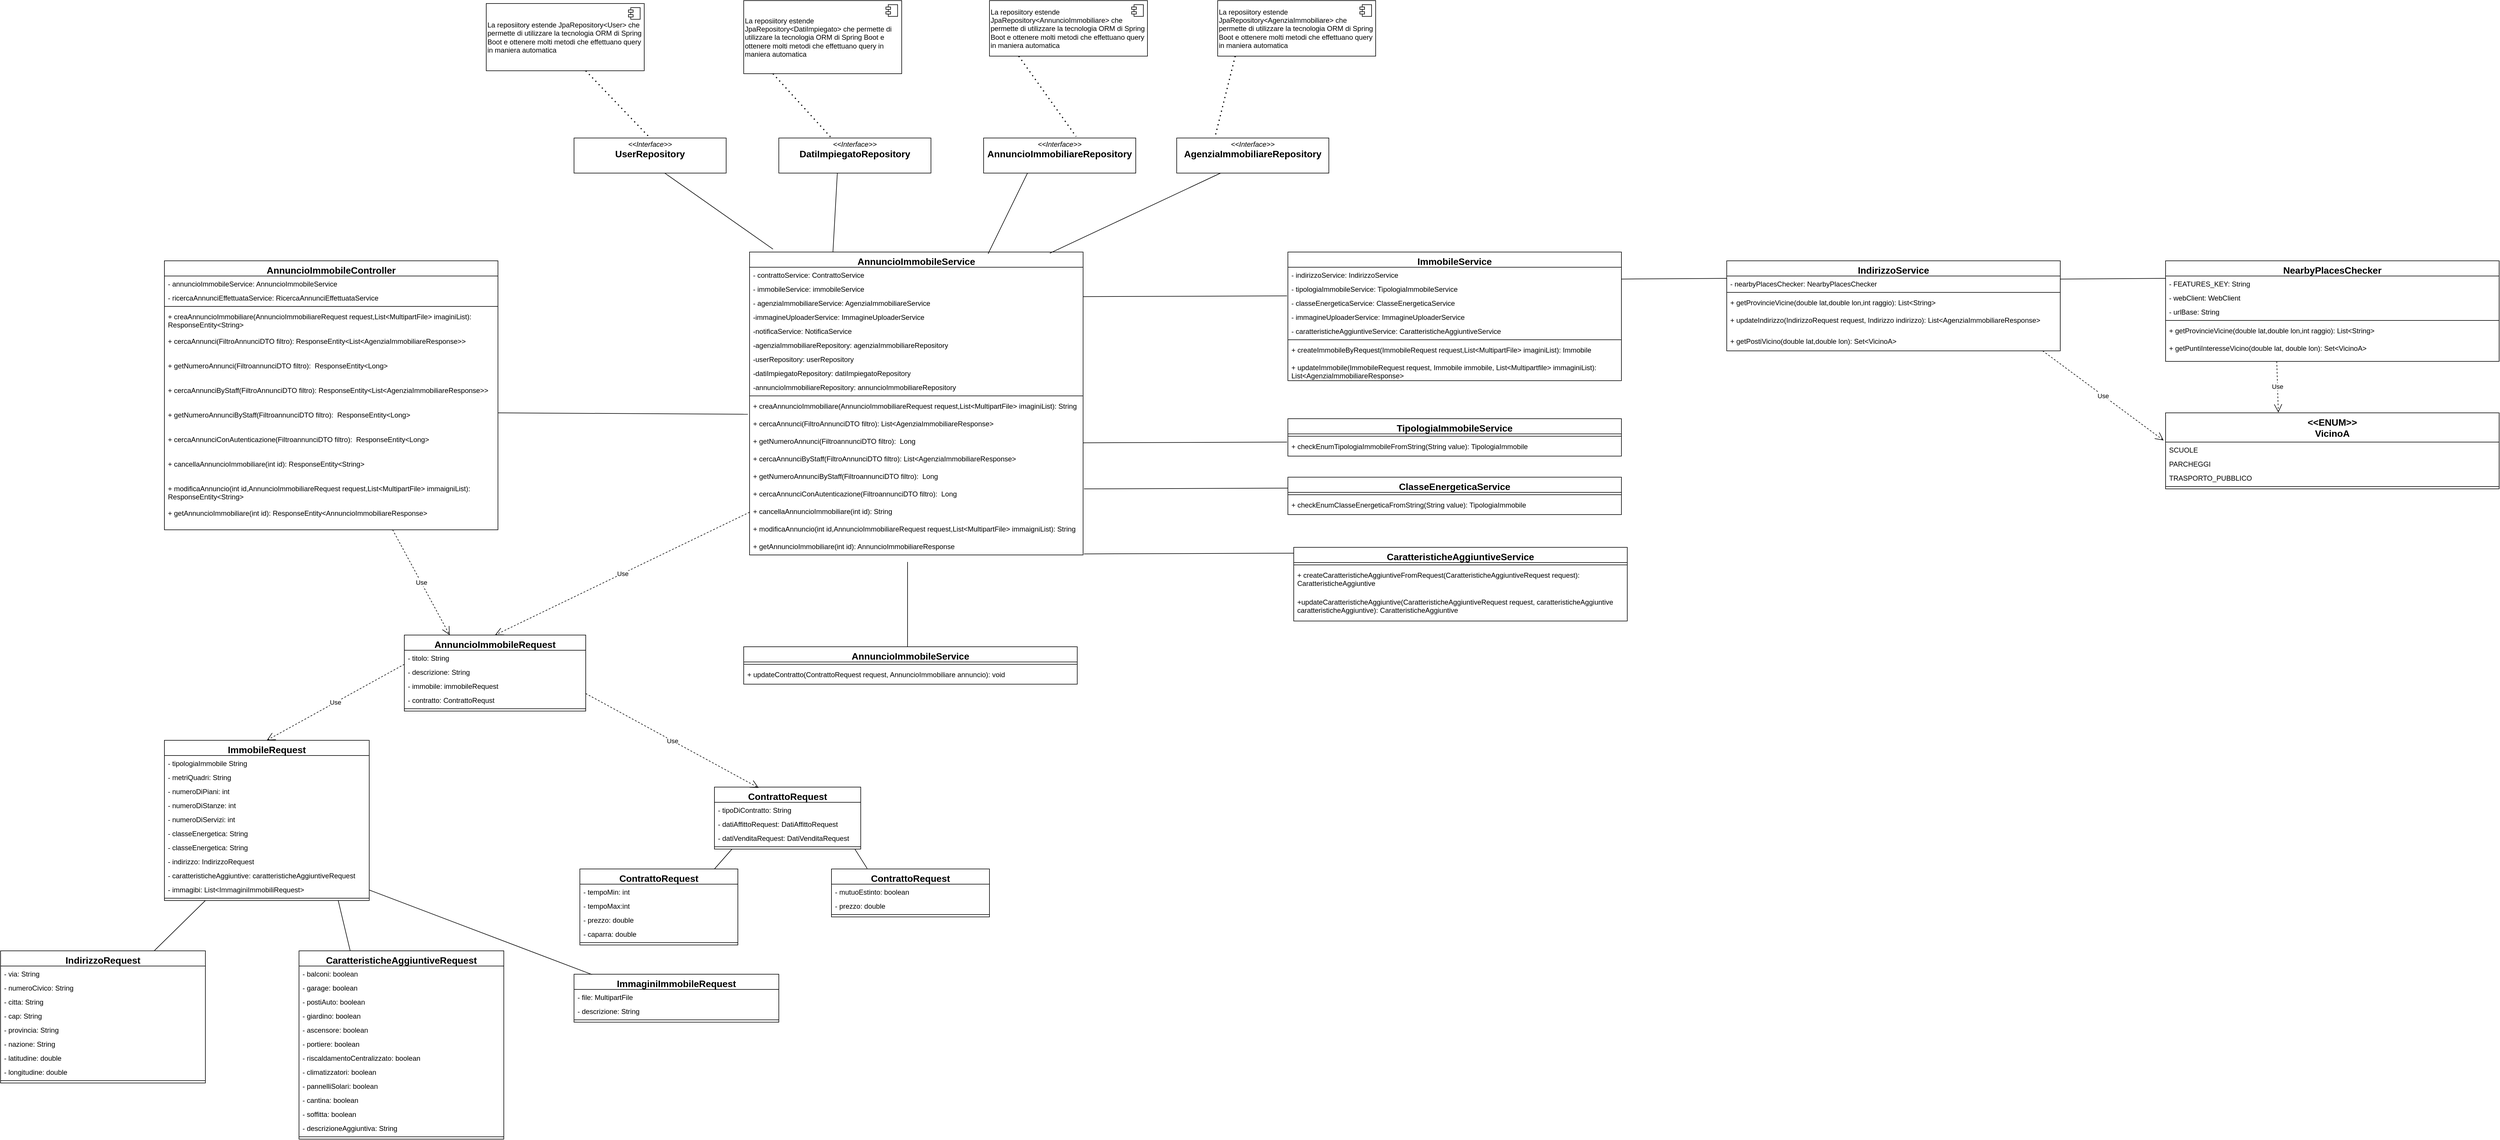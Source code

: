 <mxfile version="28.2.7">
  <diagram name="Pagina-1" id="GOSnuz2N8SenNANDv_Ua">
    <mxGraphModel dx="2084" dy="2293" grid="1" gridSize="10" guides="1" tooltips="1" connect="1" arrows="1" fold="1" page="1" pageScale="1" pageWidth="827" pageHeight="1169" math="0" shadow="0">
      <root>
        <mxCell id="0" />
        <mxCell id="1" parent="0" />
        <mxCell id="tXzsXAMGvVW0sSyGpPoZ-1" value="&lt;font style=&quot;font-size: 16px;&quot;&gt;AnnuncioImmobileController&lt;/font&gt;" style="swimlane;fontStyle=1;align=center;verticalAlign=top;childLayout=stackLayout;horizontal=1;startSize=26;horizontalStack=0;resizeParent=1;resizeParentMax=0;resizeLast=0;collapsible=1;marginBottom=0;whiteSpace=wrap;html=1;" parent="1" vertex="1">
          <mxGeometry x="290" y="140" width="570" height="460" as="geometry" />
        </mxCell>
        <mxCell id="tXzsXAMGvVW0sSyGpPoZ-2" value="&lt;font&gt;- annuncioImmobileService: AnnuncioImmobileService&lt;/font&gt;" style="text;strokeColor=none;fillColor=none;align=left;verticalAlign=top;spacingLeft=4;spacingRight=4;overflow=hidden;rotatable=0;points=[[0,0.5],[1,0.5]];portConstraint=eastwest;whiteSpace=wrap;html=1;" parent="tXzsXAMGvVW0sSyGpPoZ-1" vertex="1">
          <mxGeometry y="26" width="570" height="24" as="geometry" />
        </mxCell>
        <mxCell id="tXzsXAMGvVW0sSyGpPoZ-8" value="&lt;font&gt;- ricercaAnnunciEffettuataService: RicercaAnnunciEffettuataService&lt;/font&gt;" style="text;strokeColor=none;fillColor=none;align=left;verticalAlign=top;spacingLeft=4;spacingRight=4;overflow=hidden;rotatable=0;points=[[0,0.5],[1,0.5]];portConstraint=eastwest;whiteSpace=wrap;html=1;" parent="tXzsXAMGvVW0sSyGpPoZ-1" vertex="1">
          <mxGeometry y="50" width="570" height="24" as="geometry" />
        </mxCell>
        <mxCell id="tXzsXAMGvVW0sSyGpPoZ-3" value="" style="line;strokeWidth=1;fillColor=none;align=left;verticalAlign=middle;spacingTop=-1;spacingLeft=3;spacingRight=3;rotatable=0;labelPosition=right;points=[];portConstraint=eastwest;strokeColor=inherit;" parent="tXzsXAMGvVW0sSyGpPoZ-1" vertex="1">
          <mxGeometry y="74" width="570" height="8" as="geometry" />
        </mxCell>
        <mxCell id="tXzsXAMGvVW0sSyGpPoZ-4" value="+ creaAnnuncioImmobiliare(AnnuncioImmobiliareRequest request,List&amp;lt;MultipartFile&amp;gt; imaginiList): ResponseEntity&amp;lt;String&amp;gt;" style="text;strokeColor=none;fillColor=none;align=left;verticalAlign=top;spacingLeft=4;spacingRight=4;overflow=hidden;rotatable=0;points=[[0,0.5],[1,0.5]];portConstraint=eastwest;whiteSpace=wrap;html=1;" parent="tXzsXAMGvVW0sSyGpPoZ-1" vertex="1">
          <mxGeometry y="82" width="570" height="42" as="geometry" />
        </mxCell>
        <mxCell id="tXzsXAMGvVW0sSyGpPoZ-5" value="+ cercaAnnunci(FiltroAnnunciDTO filtro): ResponseEntity&amp;lt;List&amp;lt;AgenziaImmobiliareResponse&amp;gt;&amp;gt;" style="text;strokeColor=none;fillColor=none;align=left;verticalAlign=top;spacingLeft=4;spacingRight=4;overflow=hidden;rotatable=0;points=[[0,0.5],[1,0.5]];portConstraint=eastwest;whiteSpace=wrap;html=1;" parent="tXzsXAMGvVW0sSyGpPoZ-1" vertex="1">
          <mxGeometry y="124" width="570" height="42" as="geometry" />
        </mxCell>
        <mxCell id="tXzsXAMGvVW0sSyGpPoZ-6" value="+ getNumeroAnnunci(FiltroannunciDTO filtro):&amp;nbsp;&amp;nbsp;&lt;span style=&quot;background-color: transparent; color: light-dark(rgb(0, 0, 0), rgb(255, 255, 255));&quot;&gt;ResponseEntity&amp;lt;Long&amp;gt;&lt;/span&gt;" style="text;strokeColor=none;fillColor=none;align=left;verticalAlign=top;spacingLeft=4;spacingRight=4;overflow=hidden;rotatable=0;points=[[0,0.5],[1,0.5]];portConstraint=eastwest;whiteSpace=wrap;html=1;" parent="tXzsXAMGvVW0sSyGpPoZ-1" vertex="1">
          <mxGeometry y="166" width="570" height="42" as="geometry" />
        </mxCell>
        <mxCell id="tXzsXAMGvVW0sSyGpPoZ-9" value="+ cercaAnnunciByStaff(FiltroAnnunciDTO filtro): ResponseEntity&amp;lt;List&amp;lt;AgenziaImmobiliareResponse&amp;gt;&amp;gt;" style="text;strokeColor=none;fillColor=none;align=left;verticalAlign=top;spacingLeft=4;spacingRight=4;overflow=hidden;rotatable=0;points=[[0,0.5],[1,0.5]];portConstraint=eastwest;whiteSpace=wrap;html=1;" parent="tXzsXAMGvVW0sSyGpPoZ-1" vertex="1">
          <mxGeometry y="208" width="570" height="42" as="geometry" />
        </mxCell>
        <mxCell id="tXzsXAMGvVW0sSyGpPoZ-10" value="+ getNumeroAnnunciByStaff(FiltroannunciDTO filtro):&amp;nbsp;&amp;nbsp;&lt;span style=&quot;background-color: transparent; color: light-dark(rgb(0, 0, 0), rgb(255, 255, 255));&quot;&gt;ResponseEntity&amp;lt;Long&amp;gt;&lt;/span&gt;" style="text;strokeColor=none;fillColor=none;align=left;verticalAlign=top;spacingLeft=4;spacingRight=4;overflow=hidden;rotatable=0;points=[[0,0.5],[1,0.5]];portConstraint=eastwest;whiteSpace=wrap;html=1;" parent="tXzsXAMGvVW0sSyGpPoZ-1" vertex="1">
          <mxGeometry y="250" width="570" height="42" as="geometry" />
        </mxCell>
        <mxCell id="tXzsXAMGvVW0sSyGpPoZ-11" value="+ cercaAnnunciConAutenticazione(FiltroannunciDTO filtro):&amp;nbsp;&amp;nbsp;&lt;span style=&quot;background-color: transparent; color: light-dark(rgb(0, 0, 0), rgb(255, 255, 255));&quot;&gt;ResponseEntity&amp;lt;Long&amp;gt;&lt;/span&gt;" style="text;strokeColor=none;fillColor=none;align=left;verticalAlign=top;spacingLeft=4;spacingRight=4;overflow=hidden;rotatable=0;points=[[0,0.5],[1,0.5]];portConstraint=eastwest;whiteSpace=wrap;html=1;" parent="tXzsXAMGvVW0sSyGpPoZ-1" vertex="1">
          <mxGeometry y="292" width="570" height="42" as="geometry" />
        </mxCell>
        <mxCell id="tXzsXAMGvVW0sSyGpPoZ-7" value="+ cancellaAnnuncioImmobiliare(int id): ResponseEntity&amp;lt;String&amp;gt;" style="text;strokeColor=none;fillColor=none;align=left;verticalAlign=top;spacingLeft=4;spacingRight=4;overflow=hidden;rotatable=0;points=[[0,0.5],[1,0.5]];portConstraint=eastwest;whiteSpace=wrap;html=1;" parent="tXzsXAMGvVW0sSyGpPoZ-1" vertex="1">
          <mxGeometry y="334" width="570" height="42" as="geometry" />
        </mxCell>
        <mxCell id="tXzsXAMGvVW0sSyGpPoZ-12" value="+ modificaAnnuncio(int id,AnnuncioImmobiliareRequest request,List&amp;lt;MultipartFile&amp;gt; immaigniList): ResponseEntity&amp;lt;String&amp;gt;" style="text;strokeColor=none;fillColor=none;align=left;verticalAlign=top;spacingLeft=4;spacingRight=4;overflow=hidden;rotatable=0;points=[[0,0.5],[1,0.5]];portConstraint=eastwest;whiteSpace=wrap;html=1;" parent="tXzsXAMGvVW0sSyGpPoZ-1" vertex="1">
          <mxGeometry y="376" width="570" height="42" as="geometry" />
        </mxCell>
        <mxCell id="tXzsXAMGvVW0sSyGpPoZ-13" value="+ getAnnuncioImmobiliare(int id): ResponseEntity&amp;lt;AnnuncioImmobiliareResponse&amp;gt;" style="text;strokeColor=none;fillColor=none;align=left;verticalAlign=top;spacingLeft=4;spacingRight=4;overflow=hidden;rotatable=0;points=[[0,0.5],[1,0.5]];portConstraint=eastwest;whiteSpace=wrap;html=1;" parent="tXzsXAMGvVW0sSyGpPoZ-1" vertex="1">
          <mxGeometry y="418" width="570" height="42" as="geometry" />
        </mxCell>
        <mxCell id="tXzsXAMGvVW0sSyGpPoZ-14" value="&lt;font style=&quot;font-size: 16px;&quot;&gt;AnnuncioImmobileService&lt;/font&gt;" style="swimlane;fontStyle=1;align=center;verticalAlign=top;childLayout=stackLayout;horizontal=1;startSize=26;horizontalStack=0;resizeParent=1;resizeParentMax=0;resizeLast=0;collapsible=1;marginBottom=0;whiteSpace=wrap;html=1;" parent="1" vertex="1">
          <mxGeometry x="1290" y="125" width="570" height="518" as="geometry" />
        </mxCell>
        <mxCell id="tXzsXAMGvVW0sSyGpPoZ-15" value="&lt;font&gt;- contrattoService: ContrattoService&lt;/font&gt;" style="text;strokeColor=none;fillColor=none;align=left;verticalAlign=top;spacingLeft=4;spacingRight=4;overflow=hidden;rotatable=0;points=[[0,0.5],[1,0.5]];portConstraint=eastwest;whiteSpace=wrap;html=1;" parent="tXzsXAMGvVW0sSyGpPoZ-14" vertex="1">
          <mxGeometry y="26" width="570" height="24" as="geometry" />
        </mxCell>
        <mxCell id="tXzsXAMGvVW0sSyGpPoZ-16" value="&lt;font&gt;- immobileService: immobileService&lt;/font&gt;" style="text;strokeColor=none;fillColor=none;align=left;verticalAlign=top;spacingLeft=4;spacingRight=4;overflow=hidden;rotatable=0;points=[[0,0.5],[1,0.5]];portConstraint=eastwest;whiteSpace=wrap;html=1;" parent="tXzsXAMGvVW0sSyGpPoZ-14" vertex="1">
          <mxGeometry y="50" width="570" height="24" as="geometry" />
        </mxCell>
        <mxCell id="tXzsXAMGvVW0sSyGpPoZ-27" value="&lt;font&gt;- agenziaImmobiliareService: AgenziaImmobiliareService&lt;/font&gt;" style="text;strokeColor=none;fillColor=none;align=left;verticalAlign=top;spacingLeft=4;spacingRight=4;overflow=hidden;rotatable=0;points=[[0,0.5],[1,0.5]];portConstraint=eastwest;whiteSpace=wrap;html=1;" parent="tXzsXAMGvVW0sSyGpPoZ-14" vertex="1">
          <mxGeometry y="74" width="570" height="24" as="geometry" />
        </mxCell>
        <mxCell id="tXzsXAMGvVW0sSyGpPoZ-28" value="&lt;font&gt;-immagineUploaderService: ImmagineUploaderService&lt;/font&gt;" style="text;strokeColor=none;fillColor=none;align=left;verticalAlign=top;spacingLeft=4;spacingRight=4;overflow=hidden;rotatable=0;points=[[0,0.5],[1,0.5]];portConstraint=eastwest;whiteSpace=wrap;html=1;" parent="tXzsXAMGvVW0sSyGpPoZ-14" vertex="1">
          <mxGeometry y="98" width="570" height="24" as="geometry" />
        </mxCell>
        <mxCell id="tXzsXAMGvVW0sSyGpPoZ-29" value="&lt;font&gt;-notificaService: NotificaService&lt;/font&gt;" style="text;strokeColor=none;fillColor=none;align=left;verticalAlign=top;spacingLeft=4;spacingRight=4;overflow=hidden;rotatable=0;points=[[0,0.5],[1,0.5]];portConstraint=eastwest;whiteSpace=wrap;html=1;" parent="tXzsXAMGvVW0sSyGpPoZ-14" vertex="1">
          <mxGeometry y="122" width="570" height="24" as="geometry" />
        </mxCell>
        <mxCell id="tXzsXAMGvVW0sSyGpPoZ-30" value="&lt;font&gt;-agenziaImmobiliareRepository: agenziaImmobiliareRepository&lt;/font&gt;" style="text;strokeColor=none;fillColor=none;align=left;verticalAlign=top;spacingLeft=4;spacingRight=4;overflow=hidden;rotatable=0;points=[[0,0.5],[1,0.5]];portConstraint=eastwest;whiteSpace=wrap;html=1;" parent="tXzsXAMGvVW0sSyGpPoZ-14" vertex="1">
          <mxGeometry y="146" width="570" height="24" as="geometry" />
        </mxCell>
        <mxCell id="tXzsXAMGvVW0sSyGpPoZ-31" value="&lt;font&gt;-userRepository: userRepository&lt;/font&gt;" style="text;strokeColor=none;fillColor=none;align=left;verticalAlign=top;spacingLeft=4;spacingRight=4;overflow=hidden;rotatable=0;points=[[0,0.5],[1,0.5]];portConstraint=eastwest;whiteSpace=wrap;html=1;" parent="tXzsXAMGvVW0sSyGpPoZ-14" vertex="1">
          <mxGeometry y="170" width="570" height="24" as="geometry" />
        </mxCell>
        <mxCell id="tXzsXAMGvVW0sSyGpPoZ-32" value="&lt;font&gt;-datiImpiegatoRepository: datiImpiegatoRepository&lt;/font&gt;" style="text;strokeColor=none;fillColor=none;align=left;verticalAlign=top;spacingLeft=4;spacingRight=4;overflow=hidden;rotatable=0;points=[[0,0.5],[1,0.5]];portConstraint=eastwest;whiteSpace=wrap;html=1;" parent="tXzsXAMGvVW0sSyGpPoZ-14" vertex="1">
          <mxGeometry y="194" width="570" height="24" as="geometry" />
        </mxCell>
        <mxCell id="tXzsXAMGvVW0sSyGpPoZ-52" value="&lt;font&gt;-annuncioImmobiliareRepository: annuncioImmobiliareRepository&lt;/font&gt;" style="text;strokeColor=none;fillColor=none;align=left;verticalAlign=top;spacingLeft=4;spacingRight=4;overflow=hidden;rotatable=0;points=[[0,0.5],[1,0.5]];portConstraint=eastwest;whiteSpace=wrap;html=1;" parent="tXzsXAMGvVW0sSyGpPoZ-14" vertex="1">
          <mxGeometry y="218" width="570" height="24" as="geometry" />
        </mxCell>
        <mxCell id="tXzsXAMGvVW0sSyGpPoZ-17" value="" style="line;strokeWidth=1;fillColor=none;align=left;verticalAlign=middle;spacingTop=-1;spacingLeft=3;spacingRight=3;rotatable=0;labelPosition=right;points=[];portConstraint=eastwest;strokeColor=inherit;" parent="tXzsXAMGvVW0sSyGpPoZ-14" vertex="1">
          <mxGeometry y="242" width="570" height="8" as="geometry" />
        </mxCell>
        <mxCell id="tXzsXAMGvVW0sSyGpPoZ-18" value="+ creaAnnuncioImmobiliare(AnnuncioImmobiliareRequest request,List&amp;lt;MultipartFile&amp;gt; imaginiList): String" style="text;strokeColor=none;fillColor=none;align=left;verticalAlign=top;spacingLeft=4;spacingRight=4;overflow=hidden;rotatable=0;points=[[0,0.5],[1,0.5]];portConstraint=eastwest;whiteSpace=wrap;html=1;" parent="tXzsXAMGvVW0sSyGpPoZ-14" vertex="1">
          <mxGeometry y="250" width="570" height="30" as="geometry" />
        </mxCell>
        <mxCell id="tXzsXAMGvVW0sSyGpPoZ-19" value="+ cercaAnnunci(FiltroAnnunciDTO filtro): List&amp;lt;AgenziaImmobiliareResponse&amp;gt;" style="text;strokeColor=none;fillColor=none;align=left;verticalAlign=top;spacingLeft=4;spacingRight=4;overflow=hidden;rotatable=0;points=[[0,0.5],[1,0.5]];portConstraint=eastwest;whiteSpace=wrap;html=1;" parent="tXzsXAMGvVW0sSyGpPoZ-14" vertex="1">
          <mxGeometry y="280" width="570" height="30" as="geometry" />
        </mxCell>
        <mxCell id="tXzsXAMGvVW0sSyGpPoZ-20" value="+ getNumeroAnnunci(FiltroannunciDTO filtro):&amp;nbsp;&amp;nbsp;&lt;span style=&quot;background-color: transparent; color: light-dark(rgb(0, 0, 0), rgb(255, 255, 255));&quot;&gt;Long&lt;/span&gt;" style="text;strokeColor=none;fillColor=none;align=left;verticalAlign=top;spacingLeft=4;spacingRight=4;overflow=hidden;rotatable=0;points=[[0,0.5],[1,0.5]];portConstraint=eastwest;whiteSpace=wrap;html=1;" parent="tXzsXAMGvVW0sSyGpPoZ-14" vertex="1">
          <mxGeometry y="310" width="570" height="30" as="geometry" />
        </mxCell>
        <mxCell id="tXzsXAMGvVW0sSyGpPoZ-21" value="+ cercaAnnunciByStaff(FiltroAnnunciDTO filtro): List&amp;lt;AgenziaImmobiliareResponse&amp;gt;" style="text;strokeColor=none;fillColor=none;align=left;verticalAlign=top;spacingLeft=4;spacingRight=4;overflow=hidden;rotatable=0;points=[[0,0.5],[1,0.5]];portConstraint=eastwest;whiteSpace=wrap;html=1;" parent="tXzsXAMGvVW0sSyGpPoZ-14" vertex="1">
          <mxGeometry y="340" width="570" height="30" as="geometry" />
        </mxCell>
        <mxCell id="tXzsXAMGvVW0sSyGpPoZ-22" value="+ getNumeroAnnunciByStaff(FiltroannunciDTO filtro):&amp;nbsp;&amp;nbsp;&lt;span style=&quot;background-color: transparent; color: light-dark(rgb(0, 0, 0), rgb(255, 255, 255));&quot;&gt;Long&lt;/span&gt;" style="text;strokeColor=none;fillColor=none;align=left;verticalAlign=top;spacingLeft=4;spacingRight=4;overflow=hidden;rotatable=0;points=[[0,0.5],[1,0.5]];portConstraint=eastwest;whiteSpace=wrap;html=1;" parent="tXzsXAMGvVW0sSyGpPoZ-14" vertex="1">
          <mxGeometry y="370" width="570" height="30" as="geometry" />
        </mxCell>
        <mxCell id="tXzsXAMGvVW0sSyGpPoZ-23" value="+ cercaAnnunciConAutenticazione(FiltroannunciDTO filtro):&amp;nbsp;&amp;nbsp;&lt;span style=&quot;background-color: transparent; color: light-dark(rgb(0, 0, 0), rgb(255, 255, 255));&quot;&gt;Long&lt;/span&gt;" style="text;strokeColor=none;fillColor=none;align=left;verticalAlign=top;spacingLeft=4;spacingRight=4;overflow=hidden;rotatable=0;points=[[0,0.5],[1,0.5]];portConstraint=eastwest;whiteSpace=wrap;html=1;" parent="tXzsXAMGvVW0sSyGpPoZ-14" vertex="1">
          <mxGeometry y="400" width="570" height="30" as="geometry" />
        </mxCell>
        <mxCell id="tXzsXAMGvVW0sSyGpPoZ-24" value="+ cancellaAnnuncioImmobiliare(int id): String" style="text;strokeColor=none;fillColor=none;align=left;verticalAlign=top;spacingLeft=4;spacingRight=4;overflow=hidden;rotatable=0;points=[[0,0.5],[1,0.5]];portConstraint=eastwest;whiteSpace=wrap;html=1;" parent="tXzsXAMGvVW0sSyGpPoZ-14" vertex="1">
          <mxGeometry y="430" width="570" height="30" as="geometry" />
        </mxCell>
        <mxCell id="tXzsXAMGvVW0sSyGpPoZ-185" value="Use" style="endArrow=open;endSize=12;dashed=1;html=1;rounded=0;entryX=0.5;entryY=0;entryDx=0;entryDy=0;" parent="tXzsXAMGvVW0sSyGpPoZ-14" target="tXzsXAMGvVW0sSyGpPoZ-164" edge="1">
          <mxGeometry width="160" relative="1" as="geometry">
            <mxPoint y="445" as="sourcePoint" />
            <mxPoint x="-420" y="645" as="targetPoint" />
          </mxGeometry>
        </mxCell>
        <mxCell id="tXzsXAMGvVW0sSyGpPoZ-25" value="+ modificaAnnuncio(int id,AnnuncioImmobiliareRequest request,List&amp;lt;MultipartFile&amp;gt; immaigniList): String" style="text;strokeColor=none;fillColor=none;align=left;verticalAlign=top;spacingLeft=4;spacingRight=4;overflow=hidden;rotatable=0;points=[[0,0.5],[1,0.5]];portConstraint=eastwest;whiteSpace=wrap;html=1;" parent="tXzsXAMGvVW0sSyGpPoZ-14" vertex="1">
          <mxGeometry y="460" width="570" height="30" as="geometry" />
        </mxCell>
        <mxCell id="tXzsXAMGvVW0sSyGpPoZ-26" value="+ getAnnuncioImmobiliare(int id): AnnuncioImmobiliareResponse" style="text;strokeColor=none;fillColor=none;align=left;verticalAlign=top;spacingLeft=4;spacingRight=4;overflow=hidden;rotatable=0;points=[[0,0.5],[1,0.5]];portConstraint=eastwest;whiteSpace=wrap;html=1;" parent="tXzsXAMGvVW0sSyGpPoZ-14" vertex="1">
          <mxGeometry y="490" width="570" height="28" as="geometry" />
        </mxCell>
        <mxCell id="tXzsXAMGvVW0sSyGpPoZ-53" value="" style="endArrow=none;html=1;rounded=0;entryX=-0.005;entryY=0.914;entryDx=0;entryDy=0;entryPerimeter=0;" parent="1" target="tXzsXAMGvVW0sSyGpPoZ-18" edge="1">
          <mxGeometry width="50" height="50" relative="1" as="geometry">
            <mxPoint x="860" y="400" as="sourcePoint" />
            <mxPoint x="910" y="350" as="targetPoint" />
          </mxGeometry>
        </mxCell>
        <mxCell id="tXzsXAMGvVW0sSyGpPoZ-54" value="" style="endArrow=none;html=1;rounded=0;" parent="1" edge="1">
          <mxGeometry width="50" height="50" relative="1" as="geometry">
            <mxPoint x="1560" y="805" as="sourcePoint" />
            <mxPoint x="1560" y="655" as="targetPoint" />
          </mxGeometry>
        </mxCell>
        <mxCell id="tXzsXAMGvVW0sSyGpPoZ-55" value="&lt;font style=&quot;font-size: 16px;&quot;&gt;AnnuncioImmobileService&lt;/font&gt;" style="swimlane;fontStyle=1;align=center;verticalAlign=top;childLayout=stackLayout;horizontal=1;startSize=26;horizontalStack=0;resizeParent=1;resizeParentMax=0;resizeLast=0;collapsible=1;marginBottom=0;whiteSpace=wrap;html=1;" parent="1" vertex="1">
          <mxGeometry x="1280" y="800" width="570" height="64" as="geometry" />
        </mxCell>
        <mxCell id="tXzsXAMGvVW0sSyGpPoZ-65" value="" style="line;strokeWidth=1;fillColor=none;align=left;verticalAlign=middle;spacingTop=-1;spacingLeft=3;spacingRight=3;rotatable=0;labelPosition=right;points=[];portConstraint=eastwest;strokeColor=inherit;" parent="tXzsXAMGvVW0sSyGpPoZ-55" vertex="1">
          <mxGeometry y="26" width="570" height="8" as="geometry" />
        </mxCell>
        <mxCell id="tXzsXAMGvVW0sSyGpPoZ-66" value="+ updateContratto(ContrattoRequest request, AnnuncioImmobiliare annuncio): void" style="text;strokeColor=none;fillColor=none;align=left;verticalAlign=top;spacingLeft=4;spacingRight=4;overflow=hidden;rotatable=0;points=[[0,0.5],[1,0.5]];portConstraint=eastwest;whiteSpace=wrap;html=1;" parent="tXzsXAMGvVW0sSyGpPoZ-55" vertex="1">
          <mxGeometry y="34" width="570" height="30" as="geometry" />
        </mxCell>
        <mxCell id="tXzsXAMGvVW0sSyGpPoZ-75" value="&lt;font style=&quot;font-size: 16px;&quot;&gt;ImmobileService&lt;/font&gt;" style="swimlane;fontStyle=1;align=center;verticalAlign=top;childLayout=stackLayout;horizontal=1;startSize=26;horizontalStack=0;resizeParent=1;resizeParentMax=0;resizeLast=0;collapsible=1;marginBottom=0;whiteSpace=wrap;html=1;" parent="1" vertex="1">
          <mxGeometry x="2210" y="125" width="570" height="220" as="geometry" />
        </mxCell>
        <mxCell id="tXzsXAMGvVW0sSyGpPoZ-76" value="&lt;font&gt;- indirizzoService: IndirizzoService&lt;/font&gt;" style="text;strokeColor=none;fillColor=none;align=left;verticalAlign=top;spacingLeft=4;spacingRight=4;overflow=hidden;rotatable=0;points=[[0,0.5],[1,0.5]];portConstraint=eastwest;whiteSpace=wrap;html=1;" parent="tXzsXAMGvVW0sSyGpPoZ-75" vertex="1">
          <mxGeometry y="26" width="570" height="24" as="geometry" />
        </mxCell>
        <mxCell id="tXzsXAMGvVW0sSyGpPoZ-77" value="&lt;font&gt;- tipologiaImmobileService: TipologiaImmobileService&lt;/font&gt;" style="text;strokeColor=none;fillColor=none;align=left;verticalAlign=top;spacingLeft=4;spacingRight=4;overflow=hidden;rotatable=0;points=[[0,0.5],[1,0.5]];portConstraint=eastwest;whiteSpace=wrap;html=1;" parent="tXzsXAMGvVW0sSyGpPoZ-75" vertex="1">
          <mxGeometry y="50" width="570" height="24" as="geometry" />
        </mxCell>
        <mxCell id="tXzsXAMGvVW0sSyGpPoZ-78" value="&lt;font&gt;- classeEnergeticaService: ClasseEnergeticaService&lt;/font&gt;" style="text;strokeColor=none;fillColor=none;align=left;verticalAlign=top;spacingLeft=4;spacingRight=4;overflow=hidden;rotatable=0;points=[[0,0.5],[1,0.5]];portConstraint=eastwest;whiteSpace=wrap;html=1;" parent="tXzsXAMGvVW0sSyGpPoZ-75" vertex="1">
          <mxGeometry y="74" width="570" height="24" as="geometry" />
        </mxCell>
        <mxCell id="tXzsXAMGvVW0sSyGpPoZ-79" value="&lt;font&gt;- immagineUploaderService: ImmagineUploaderService&lt;/font&gt;" style="text;strokeColor=none;fillColor=none;align=left;verticalAlign=top;spacingLeft=4;spacingRight=4;overflow=hidden;rotatable=0;points=[[0,0.5],[1,0.5]];portConstraint=eastwest;whiteSpace=wrap;html=1;" parent="tXzsXAMGvVW0sSyGpPoZ-75" vertex="1">
          <mxGeometry y="98" width="570" height="24" as="geometry" />
        </mxCell>
        <mxCell id="tXzsXAMGvVW0sSyGpPoZ-80" value="&lt;font&gt;- caratteristicheAggiuntiveService: CaratteristicheAggiuntiveService&lt;/font&gt;" style="text;strokeColor=none;fillColor=none;align=left;verticalAlign=top;spacingLeft=4;spacingRight=4;overflow=hidden;rotatable=0;points=[[0,0.5],[1,0.5]];portConstraint=eastwest;whiteSpace=wrap;html=1;" parent="tXzsXAMGvVW0sSyGpPoZ-75" vertex="1">
          <mxGeometry y="122" width="570" height="24" as="geometry" />
        </mxCell>
        <mxCell id="tXzsXAMGvVW0sSyGpPoZ-85" value="" style="line;strokeWidth=1;fillColor=none;align=left;verticalAlign=middle;spacingTop=-1;spacingLeft=3;spacingRight=3;rotatable=0;labelPosition=right;points=[];portConstraint=eastwest;strokeColor=inherit;" parent="tXzsXAMGvVW0sSyGpPoZ-75" vertex="1">
          <mxGeometry y="146" width="570" height="8" as="geometry" />
        </mxCell>
        <mxCell id="tXzsXAMGvVW0sSyGpPoZ-86" value="+ createImmobileByRequest(ImmobileRequest request,List&amp;lt;MultipartFile&amp;gt; imaginiList): Immobile" style="text;strokeColor=none;fillColor=none;align=left;verticalAlign=top;spacingLeft=4;spacingRight=4;overflow=hidden;rotatable=0;points=[[0,0.5],[1,0.5]];portConstraint=eastwest;whiteSpace=wrap;html=1;" parent="tXzsXAMGvVW0sSyGpPoZ-75" vertex="1">
          <mxGeometry y="154" width="570" height="30" as="geometry" />
        </mxCell>
        <mxCell id="tXzsXAMGvVW0sSyGpPoZ-87" value="+ updateImmobile(ImmobileRequest request, Immobile immobile, List&amp;lt;Multipartfile&amp;gt; immaginiList): List&amp;lt;AgenziaImmobiliareResponse&amp;gt;" style="text;strokeColor=none;fillColor=none;align=left;verticalAlign=top;spacingLeft=4;spacingRight=4;overflow=hidden;rotatable=0;points=[[0,0.5],[1,0.5]];portConstraint=eastwest;whiteSpace=wrap;html=1;" parent="tXzsXAMGvVW0sSyGpPoZ-75" vertex="1">
          <mxGeometry y="184" width="570" height="36" as="geometry" />
        </mxCell>
        <mxCell id="tXzsXAMGvVW0sSyGpPoZ-95" value="" style="endArrow=none;html=1;rounded=0;entryX=-0.001;entryY=0.893;entryDx=0;entryDy=0;entryPerimeter=0;" parent="1" edge="1">
          <mxGeometry width="50" height="50" relative="1" as="geometry">
            <mxPoint x="1860" y="201.21" as="sourcePoint" />
            <mxPoint x="2208.43" y="200.0" as="targetPoint" />
          </mxGeometry>
        </mxCell>
        <mxCell id="tXzsXAMGvVW0sSyGpPoZ-97" value="&lt;p style=&quot;margin:0px;margin-top:4px;text-align:center;&quot;&gt;&lt;i&gt;&amp;lt;&amp;lt;Interface&amp;gt;&amp;gt;&lt;/i&gt;&lt;br&gt;&lt;b&gt;&lt;font style=&quot;font-size: 16px;&quot;&gt;UserRepository&lt;/font&gt;&lt;/b&gt;&lt;/p&gt;&lt;p style=&quot;margin:0px;margin-left:4px;&quot;&gt;&lt;br&gt;&lt;/p&gt;" style="verticalAlign=top;align=left;overflow=fill;html=1;whiteSpace=wrap;" parent="1" vertex="1">
          <mxGeometry x="990" y="-70" width="260" height="60" as="geometry" />
        </mxCell>
        <mxCell id="tXzsXAMGvVW0sSyGpPoZ-98" value="&lt;p style=&quot;margin:0px;margin-top:4px;text-align:center;&quot;&gt;&lt;i&gt;&amp;lt;&amp;lt;Interface&amp;gt;&amp;gt;&lt;/i&gt;&lt;br&gt;&lt;b&gt;&lt;font style=&quot;font-size: 16px;&quot;&gt;DatiImpiegatoRepository&lt;/font&gt;&lt;/b&gt;&lt;/p&gt;&lt;p style=&quot;margin:0px;margin-left:4px;&quot;&gt;&lt;br&gt;&lt;/p&gt;" style="verticalAlign=top;align=left;overflow=fill;html=1;whiteSpace=wrap;" parent="1" vertex="1">
          <mxGeometry x="1340" y="-70" width="260" height="60" as="geometry" />
        </mxCell>
        <mxCell id="tXzsXAMGvVW0sSyGpPoZ-99" value="&lt;p style=&quot;margin:0px;margin-top:4px;text-align:center;&quot;&gt;&lt;i&gt;&amp;lt;&amp;lt;Interface&amp;gt;&amp;gt;&lt;/i&gt;&lt;br&gt;&lt;b&gt;&lt;font style=&quot;font-size: 16px;&quot;&gt;AnnuncioImmobiliareRepository&lt;/font&gt;&lt;/b&gt;&lt;/p&gt;&lt;p style=&quot;margin:0px;margin-left:4px;&quot;&gt;&lt;br&gt;&lt;/p&gt;" style="verticalAlign=top;align=left;overflow=fill;html=1;whiteSpace=wrap;" parent="1" vertex="1">
          <mxGeometry x="1690" y="-70" width="260" height="60" as="geometry" />
        </mxCell>
        <mxCell id="tXzsXAMGvVW0sSyGpPoZ-100" value="&lt;p style=&quot;margin:0px;margin-top:4px;text-align:center;&quot;&gt;&lt;i&gt;&amp;lt;&amp;lt;Interface&amp;gt;&amp;gt;&lt;/i&gt;&lt;br&gt;&lt;b&gt;&lt;font style=&quot;font-size: 16px;&quot;&gt;AgenziaImmobiliareRepository&lt;/font&gt;&lt;/b&gt;&lt;/p&gt;&lt;p style=&quot;margin:0px;margin-left:4px;&quot;&gt;&lt;br&gt;&lt;/p&gt;" style="verticalAlign=top;align=left;overflow=fill;html=1;whiteSpace=wrap;" parent="1" vertex="1">
          <mxGeometry x="2020" y="-70" width="260" height="60" as="geometry" />
        </mxCell>
        <mxCell id="tXzsXAMGvVW0sSyGpPoZ-101" value="" style="endArrow=none;html=1;rounded=0;" parent="1" edge="1">
          <mxGeometry width="50" height="50" relative="1" as="geometry">
            <mxPoint x="1330" y="120" as="sourcePoint" />
            <mxPoint x="1145" y="-10" as="targetPoint" />
          </mxGeometry>
        </mxCell>
        <mxCell id="tXzsXAMGvVW0sSyGpPoZ-102" value="" style="endArrow=none;html=1;rounded=0;exitX=0.25;exitY=0;exitDx=0;exitDy=0;" parent="1" source="tXzsXAMGvVW0sSyGpPoZ-14" edge="1">
          <mxGeometry width="50" height="50" relative="1" as="geometry">
            <mxPoint x="1625" y="120" as="sourcePoint" />
            <mxPoint x="1440" y="-10" as="targetPoint" />
          </mxGeometry>
        </mxCell>
        <mxCell id="tXzsXAMGvVW0sSyGpPoZ-103" value="" style="endArrow=none;html=1;rounded=0;exitX=0.715;exitY=0.006;exitDx=0;exitDy=0;exitPerimeter=0;" parent="1" source="tXzsXAMGvVW0sSyGpPoZ-14" edge="1">
          <mxGeometry width="50" height="50" relative="1" as="geometry">
            <mxPoint x="1700" y="120" as="sourcePoint" />
            <mxPoint x="1765" y="-10" as="targetPoint" />
          </mxGeometry>
        </mxCell>
        <mxCell id="tXzsXAMGvVW0sSyGpPoZ-104" value="" style="endArrow=none;html=1;rounded=0;exitX=0.9;exitY=0.004;exitDx=0;exitDy=0;exitPerimeter=0;" parent="1" source="tXzsXAMGvVW0sSyGpPoZ-14" edge="1">
          <mxGeometry width="50" height="50" relative="1" as="geometry">
            <mxPoint x="2280" y="120" as="sourcePoint" />
            <mxPoint x="2095" y="-10" as="targetPoint" />
          </mxGeometry>
        </mxCell>
        <mxCell id="tXzsXAMGvVW0sSyGpPoZ-105" value="La reposiitory estende JpaRepository&amp;lt;User&amp;gt; che permette di utilizzare la tecnologia ORM di Spring Boot e ottenere molti metodi che effettuano query in maniera automatica" style="html=1;dropTarget=0;whiteSpace=wrap;align=left;" parent="1" vertex="1">
          <mxGeometry x="840" y="-300" width="270" height="115" as="geometry" />
        </mxCell>
        <mxCell id="tXzsXAMGvVW0sSyGpPoZ-106" value="" style="shape=module;jettyWidth=8;jettyHeight=4;" parent="tXzsXAMGvVW0sSyGpPoZ-105" vertex="1">
          <mxGeometry x="1" width="20" height="20" relative="1" as="geometry">
            <mxPoint x="-27" y="7" as="offset" />
          </mxGeometry>
        </mxCell>
        <mxCell id="tXzsXAMGvVW0sSyGpPoZ-107" value="La reposiitory estende JpaRepository&amp;lt;DatiImpiegato&amp;gt; che permette di utilizzare la tecnologia ORM di Spring Boot e ottenere molti metodi che effettuano query in maniera automatica" style="html=1;dropTarget=0;whiteSpace=wrap;align=left;" parent="1" vertex="1">
          <mxGeometry x="1280" y="-305" width="270" height="125" as="geometry" />
        </mxCell>
        <mxCell id="tXzsXAMGvVW0sSyGpPoZ-108" value="" style="shape=module;jettyWidth=8;jettyHeight=4;" parent="tXzsXAMGvVW0sSyGpPoZ-107" vertex="1">
          <mxGeometry x="1" width="20" height="20" relative="1" as="geometry">
            <mxPoint x="-27" y="7" as="offset" />
          </mxGeometry>
        </mxCell>
        <mxCell id="tXzsXAMGvVW0sSyGpPoZ-109" value="La reposiitory estende JpaRepository&amp;lt;AgenziaImmobiliare&amp;gt; che permette di utilizzare la tecnologia ORM di Spring Boot e ottenere molti metodi che effettuano query in maniera automatica" style="html=1;dropTarget=0;whiteSpace=wrap;align=left;" parent="1" vertex="1">
          <mxGeometry x="2090" y="-305" width="270" height="95" as="geometry" />
        </mxCell>
        <mxCell id="tXzsXAMGvVW0sSyGpPoZ-110" value="" style="shape=module;jettyWidth=8;jettyHeight=4;" parent="tXzsXAMGvVW0sSyGpPoZ-109" vertex="1">
          <mxGeometry x="1" width="20" height="20" relative="1" as="geometry">
            <mxPoint x="-27" y="7" as="offset" />
          </mxGeometry>
        </mxCell>
        <mxCell id="tXzsXAMGvVW0sSyGpPoZ-111" value="La reposiitory estende JpaRepository&amp;lt;AnnuncioImmobiliare&amp;gt; che permette di utilizzare la tecnologia ORM di Spring Boot e ottenere molti metodi che effettuano query in maniera automatica" style="html=1;dropTarget=0;whiteSpace=wrap;align=left;" parent="1" vertex="1">
          <mxGeometry x="1700" y="-305" width="270" height="95" as="geometry" />
        </mxCell>
        <mxCell id="tXzsXAMGvVW0sSyGpPoZ-112" value="" style="shape=module;jettyWidth=8;jettyHeight=4;" parent="tXzsXAMGvVW0sSyGpPoZ-111" vertex="1">
          <mxGeometry x="1" width="20" height="20" relative="1" as="geometry">
            <mxPoint x="-27" y="7" as="offset" />
          </mxGeometry>
        </mxCell>
        <mxCell id="tXzsXAMGvVW0sSyGpPoZ-113" value="" style="endArrow=none;dashed=1;html=1;dashPattern=1 3;strokeWidth=2;rounded=0;entryX=0.5;entryY=0;entryDx=0;entryDy=0;" parent="1" target="tXzsXAMGvVW0sSyGpPoZ-97" edge="1">
          <mxGeometry width="50" height="50" relative="1" as="geometry">
            <mxPoint x="1010" y="-185" as="sourcePoint" />
            <mxPoint x="1180" y="-195" as="targetPoint" />
          </mxGeometry>
        </mxCell>
        <mxCell id="tXzsXAMGvVW0sSyGpPoZ-114" value="" style="endArrow=none;dashed=1;html=1;dashPattern=1 3;strokeWidth=2;rounded=0;" parent="1" edge="1">
          <mxGeometry width="50" height="50" relative="1" as="geometry">
            <mxPoint x="1330" y="-180" as="sourcePoint" />
            <mxPoint x="1430" y="-70" as="targetPoint" />
          </mxGeometry>
        </mxCell>
        <mxCell id="tXzsXAMGvVW0sSyGpPoZ-115" value="" style="endArrow=none;dashed=1;html=1;dashPattern=1 3;strokeWidth=2;rounded=0;entryX=0.608;entryY=-0.041;entryDx=0;entryDy=0;entryPerimeter=0;" parent="1" target="tXzsXAMGvVW0sSyGpPoZ-99" edge="1">
          <mxGeometry width="50" height="50" relative="1" as="geometry">
            <mxPoint x="1750" y="-210" as="sourcePoint" />
            <mxPoint x="1860" y="-95" as="targetPoint" />
          </mxGeometry>
        </mxCell>
        <mxCell id="tXzsXAMGvVW0sSyGpPoZ-116" value="" style="endArrow=none;dashed=1;html=1;dashPattern=1 3;strokeWidth=2;rounded=0;entryX=0.25;entryY=0;entryDx=0;entryDy=0;" parent="1" target="tXzsXAMGvVW0sSyGpPoZ-100" edge="1">
          <mxGeometry width="50" height="50" relative="1" as="geometry">
            <mxPoint x="2120" y="-210" as="sourcePoint" />
            <mxPoint x="2230" y="-95" as="targetPoint" />
          </mxGeometry>
        </mxCell>
        <mxCell id="tXzsXAMGvVW0sSyGpPoZ-117" value="" style="endArrow=none;html=1;rounded=0;" parent="1" edge="1">
          <mxGeometry width="50" height="50" relative="1" as="geometry">
            <mxPoint x="2780" y="171.21" as="sourcePoint" />
            <mxPoint x="2960" y="170" as="targetPoint" />
          </mxGeometry>
        </mxCell>
        <mxCell id="tXzsXAMGvVW0sSyGpPoZ-118" value="&lt;font style=&quot;font-size: 16px;&quot;&gt;IndirizzoService&lt;/font&gt;" style="swimlane;fontStyle=1;align=center;verticalAlign=top;childLayout=stackLayout;horizontal=1;startSize=26;horizontalStack=0;resizeParent=1;resizeParentMax=0;resizeLast=0;collapsible=1;marginBottom=0;whiteSpace=wrap;html=1;" parent="1" vertex="1">
          <mxGeometry x="2960" y="140" width="570" height="154" as="geometry" />
        </mxCell>
        <mxCell id="tXzsXAMGvVW0sSyGpPoZ-119" value="&lt;font&gt;- nearbyPlacesChecker: NearbyPlacesChecker&lt;/font&gt;" style="text;strokeColor=none;fillColor=none;align=left;verticalAlign=top;spacingLeft=4;spacingRight=4;overflow=hidden;rotatable=0;points=[[0,0.5],[1,0.5]];portConstraint=eastwest;whiteSpace=wrap;html=1;" parent="tXzsXAMGvVW0sSyGpPoZ-118" vertex="1">
          <mxGeometry y="26" width="570" height="24" as="geometry" />
        </mxCell>
        <mxCell id="tXzsXAMGvVW0sSyGpPoZ-124" value="" style="line;strokeWidth=1;fillColor=none;align=left;verticalAlign=middle;spacingTop=-1;spacingLeft=3;spacingRight=3;rotatable=0;labelPosition=right;points=[];portConstraint=eastwest;strokeColor=inherit;" parent="tXzsXAMGvVW0sSyGpPoZ-118" vertex="1">
          <mxGeometry y="50" width="570" height="8" as="geometry" />
        </mxCell>
        <mxCell id="tXzsXAMGvVW0sSyGpPoZ-125" value="+ getProvincieVicine(double lat,double lon,int raggio): List&amp;lt;String&amp;gt;" style="text;strokeColor=none;fillColor=none;align=left;verticalAlign=top;spacingLeft=4;spacingRight=4;overflow=hidden;rotatable=0;points=[[0,0.5],[1,0.5]];portConstraint=eastwest;whiteSpace=wrap;html=1;" parent="tXzsXAMGvVW0sSyGpPoZ-118" vertex="1">
          <mxGeometry y="58" width="570" height="30" as="geometry" />
        </mxCell>
        <mxCell id="tXzsXAMGvVW0sSyGpPoZ-126" value="+ updateIndirizzo(IndirizzoRequest request, Indirizzo indirizzo): List&amp;lt;AgenziaImmobiliareResponse&amp;gt;" style="text;strokeColor=none;fillColor=none;align=left;verticalAlign=top;spacingLeft=4;spacingRight=4;overflow=hidden;rotatable=0;points=[[0,0.5],[1,0.5]];portConstraint=eastwest;whiteSpace=wrap;html=1;" parent="tXzsXAMGvVW0sSyGpPoZ-118" vertex="1">
          <mxGeometry y="88" width="570" height="36" as="geometry" />
        </mxCell>
        <mxCell id="tXzsXAMGvVW0sSyGpPoZ-143" value="+ getPostiVicino(double lat,double lon): Set&amp;lt;VicinoA&amp;gt;" style="text;strokeColor=none;fillColor=none;align=left;verticalAlign=top;spacingLeft=4;spacingRight=4;overflow=hidden;rotatable=0;points=[[0,0.5],[1,0.5]];portConstraint=eastwest;whiteSpace=wrap;html=1;" parent="tXzsXAMGvVW0sSyGpPoZ-118" vertex="1">
          <mxGeometry y="124" width="570" height="30" as="geometry" />
        </mxCell>
        <mxCell id="tXzsXAMGvVW0sSyGpPoZ-127" value="" style="endArrow=none;html=1;rounded=0;" parent="1" edge="1">
          <mxGeometry width="50" height="50" relative="1" as="geometry">
            <mxPoint x="3530" y="171.21" as="sourcePoint" />
            <mxPoint x="3710" y="170" as="targetPoint" />
          </mxGeometry>
        </mxCell>
        <mxCell id="tXzsXAMGvVW0sSyGpPoZ-128" value="&lt;font style=&quot;font-size: 16px;&quot;&gt;NearbyPlacesChecker&lt;/font&gt;" style="swimlane;fontStyle=1;align=center;verticalAlign=top;childLayout=stackLayout;horizontal=1;startSize=26;horizontalStack=0;resizeParent=1;resizeParentMax=0;resizeLast=0;collapsible=1;marginBottom=0;whiteSpace=wrap;html=1;" parent="1" vertex="1">
          <mxGeometry x="3710" y="140" width="570" height="172" as="geometry" />
        </mxCell>
        <mxCell id="tXzsXAMGvVW0sSyGpPoZ-129" value="&lt;font&gt;- FEATURES_KEY: String&lt;/font&gt;" style="text;strokeColor=none;fillColor=none;align=left;verticalAlign=top;spacingLeft=4;spacingRight=4;overflow=hidden;rotatable=0;points=[[0,0.5],[1,0.5]];portConstraint=eastwest;whiteSpace=wrap;html=1;" parent="tXzsXAMGvVW0sSyGpPoZ-128" vertex="1">
          <mxGeometry y="26" width="570" height="24" as="geometry" />
        </mxCell>
        <mxCell id="tXzsXAMGvVW0sSyGpPoZ-133" value="&lt;font&gt;- webClient: WebClient&lt;/font&gt;" style="text;strokeColor=none;fillColor=none;align=left;verticalAlign=top;spacingLeft=4;spacingRight=4;overflow=hidden;rotatable=0;points=[[0,0.5],[1,0.5]];portConstraint=eastwest;whiteSpace=wrap;html=1;" parent="tXzsXAMGvVW0sSyGpPoZ-128" vertex="1">
          <mxGeometry y="50" width="570" height="24" as="geometry" />
        </mxCell>
        <mxCell id="tXzsXAMGvVW0sSyGpPoZ-134" value="&lt;font&gt;- urlBase: String&lt;/font&gt;" style="text;strokeColor=none;fillColor=none;align=left;verticalAlign=top;spacingLeft=4;spacingRight=4;overflow=hidden;rotatable=0;points=[[0,0.5],[1,0.5]];portConstraint=eastwest;whiteSpace=wrap;html=1;" parent="tXzsXAMGvVW0sSyGpPoZ-128" vertex="1">
          <mxGeometry y="74" width="570" height="24" as="geometry" />
        </mxCell>
        <mxCell id="tXzsXAMGvVW0sSyGpPoZ-130" value="" style="line;strokeWidth=1;fillColor=none;align=left;verticalAlign=middle;spacingTop=-1;spacingLeft=3;spacingRight=3;rotatable=0;labelPosition=right;points=[];portConstraint=eastwest;strokeColor=inherit;" parent="tXzsXAMGvVW0sSyGpPoZ-128" vertex="1">
          <mxGeometry y="98" width="570" height="8" as="geometry" />
        </mxCell>
        <mxCell id="tXzsXAMGvVW0sSyGpPoZ-131" value="+ getProvincieVicine(double lat,double lon,int raggio): List&amp;lt;String&amp;gt;" style="text;strokeColor=none;fillColor=none;align=left;verticalAlign=top;spacingLeft=4;spacingRight=4;overflow=hidden;rotatable=0;points=[[0,0.5],[1,0.5]];portConstraint=eastwest;whiteSpace=wrap;html=1;" parent="tXzsXAMGvVW0sSyGpPoZ-128" vertex="1">
          <mxGeometry y="106" width="570" height="30" as="geometry" />
        </mxCell>
        <mxCell id="tXzsXAMGvVW0sSyGpPoZ-132" value="+ getPuntiInteresseVicino(double lat, double lon): Set&amp;lt;VicinoA&amp;gt;" style="text;strokeColor=none;fillColor=none;align=left;verticalAlign=top;spacingLeft=4;spacingRight=4;overflow=hidden;rotatable=0;points=[[0,0.5],[1,0.5]];portConstraint=eastwest;whiteSpace=wrap;html=1;" parent="tXzsXAMGvVW0sSyGpPoZ-128" vertex="1">
          <mxGeometry y="136" width="570" height="36" as="geometry" />
        </mxCell>
        <mxCell id="tXzsXAMGvVW0sSyGpPoZ-142" value="Use" style="endArrow=open;endSize=12;dashed=1;html=1;rounded=0;entryX=0.338;entryY=-0.005;entryDx=0;entryDy=0;entryPerimeter=0;" parent="tXzsXAMGvVW0sSyGpPoZ-128" target="tXzsXAMGvVW0sSyGpPoZ-135" edge="1">
          <mxGeometry width="160" relative="1" as="geometry">
            <mxPoint x="190" y="172" as="sourcePoint" />
            <mxPoint x="350" y="172" as="targetPoint" />
          </mxGeometry>
        </mxCell>
        <mxCell id="tXzsXAMGvVW0sSyGpPoZ-135" value="&lt;font style=&quot;font-size: 16px;&quot;&gt;&amp;lt;&amp;lt;ENUM&amp;gt;&amp;gt;&lt;br&gt;VicinoA&lt;/font&gt;" style="swimlane;fontStyle=1;align=center;verticalAlign=top;childLayout=stackLayout;horizontal=1;startSize=50;horizontalStack=0;resizeParent=1;resizeParentMax=0;resizeLast=0;collapsible=1;marginBottom=0;whiteSpace=wrap;html=1;" parent="1" vertex="1">
          <mxGeometry x="3710" y="400" width="570" height="130" as="geometry" />
        </mxCell>
        <mxCell id="tXzsXAMGvVW0sSyGpPoZ-136" value="&lt;font&gt;SCUOLE&lt;/font&gt;" style="text;strokeColor=none;fillColor=none;align=left;verticalAlign=top;spacingLeft=4;spacingRight=4;overflow=hidden;rotatable=0;points=[[0,0.5],[1,0.5]];portConstraint=eastwest;whiteSpace=wrap;html=1;" parent="tXzsXAMGvVW0sSyGpPoZ-135" vertex="1">
          <mxGeometry y="50" width="570" height="24" as="geometry" />
        </mxCell>
        <mxCell id="tXzsXAMGvVW0sSyGpPoZ-137" value="PARCHEGGI" style="text;strokeColor=none;fillColor=none;align=left;verticalAlign=top;spacingLeft=4;spacingRight=4;overflow=hidden;rotatable=0;points=[[0,0.5],[1,0.5]];portConstraint=eastwest;whiteSpace=wrap;html=1;" parent="tXzsXAMGvVW0sSyGpPoZ-135" vertex="1">
          <mxGeometry y="74" width="570" height="24" as="geometry" />
        </mxCell>
        <mxCell id="tXzsXAMGvVW0sSyGpPoZ-138" value="TRASPORTO_PUBBLICO" style="text;strokeColor=none;fillColor=none;align=left;verticalAlign=top;spacingLeft=4;spacingRight=4;overflow=hidden;rotatable=0;points=[[0,0.5],[1,0.5]];portConstraint=eastwest;whiteSpace=wrap;html=1;" parent="tXzsXAMGvVW0sSyGpPoZ-135" vertex="1">
          <mxGeometry y="98" width="570" height="24" as="geometry" />
        </mxCell>
        <mxCell id="tXzsXAMGvVW0sSyGpPoZ-139" value="" style="line;strokeWidth=1;fillColor=none;align=left;verticalAlign=middle;spacingTop=-1;spacingLeft=3;spacingRight=3;rotatable=0;labelPosition=right;points=[];portConstraint=eastwest;strokeColor=inherit;" parent="tXzsXAMGvVW0sSyGpPoZ-135" vertex="1">
          <mxGeometry y="122" width="570" height="8" as="geometry" />
        </mxCell>
        <mxCell id="tXzsXAMGvVW0sSyGpPoZ-144" value="Use" style="endArrow=open;endSize=12;dashed=1;html=1;rounded=0;entryX=-0.006;entryY=-0.119;entryDx=0;entryDy=0;entryPerimeter=0;" parent="1" target="tXzsXAMGvVW0sSyGpPoZ-136" edge="1">
          <mxGeometry width="160" relative="1" as="geometry">
            <mxPoint x="3500" y="294" as="sourcePoint" />
            <mxPoint x="3503" y="381" as="targetPoint" />
          </mxGeometry>
        </mxCell>
        <mxCell id="tXzsXAMGvVW0sSyGpPoZ-145" value="" style="endArrow=none;html=1;rounded=0;entryX=-0.001;entryY=0.893;entryDx=0;entryDy=0;entryPerimeter=0;" parent="1" edge="1">
          <mxGeometry width="50" height="50" relative="1" as="geometry">
            <mxPoint x="1860" y="451.21" as="sourcePoint" />
            <mxPoint x="2208.43" y="450" as="targetPoint" />
          </mxGeometry>
        </mxCell>
        <mxCell id="tXzsXAMGvVW0sSyGpPoZ-146" value="&lt;font style=&quot;font-size: 16px;&quot;&gt;TipologiaImmobileService&lt;/font&gt;" style="swimlane;fontStyle=1;align=center;verticalAlign=top;childLayout=stackLayout;horizontal=1;startSize=26;horizontalStack=0;resizeParent=1;resizeParentMax=0;resizeLast=0;collapsible=1;marginBottom=0;whiteSpace=wrap;html=1;" parent="1" vertex="1">
          <mxGeometry x="2210" y="410" width="570" height="64" as="geometry" />
        </mxCell>
        <mxCell id="tXzsXAMGvVW0sSyGpPoZ-152" value="" style="line;strokeWidth=1;fillColor=none;align=left;verticalAlign=middle;spacingTop=-1;spacingLeft=3;spacingRight=3;rotatable=0;labelPosition=right;points=[];portConstraint=eastwest;strokeColor=inherit;" parent="tXzsXAMGvVW0sSyGpPoZ-146" vertex="1">
          <mxGeometry y="26" width="570" height="8" as="geometry" />
        </mxCell>
        <mxCell id="tXzsXAMGvVW0sSyGpPoZ-153" value="+ checkEnumTipologiaImmobileFromString(String value): TipologiaImmobile" style="text;strokeColor=none;fillColor=none;align=left;verticalAlign=top;spacingLeft=4;spacingRight=4;overflow=hidden;rotatable=0;points=[[0,0.5],[1,0.5]];portConstraint=eastwest;whiteSpace=wrap;html=1;" parent="tXzsXAMGvVW0sSyGpPoZ-146" vertex="1">
          <mxGeometry y="34" width="570" height="30" as="geometry" />
        </mxCell>
        <mxCell id="tXzsXAMGvVW0sSyGpPoZ-155" value="&lt;font style=&quot;font-size: 16px;&quot;&gt;ClasseEnergeticaService&lt;/font&gt;" style="swimlane;fontStyle=1;align=center;verticalAlign=top;childLayout=stackLayout;horizontal=1;startSize=26;horizontalStack=0;resizeParent=1;resizeParentMax=0;resizeLast=0;collapsible=1;marginBottom=0;whiteSpace=wrap;html=1;" parent="1" vertex="1">
          <mxGeometry x="2210" y="510" width="570" height="64" as="geometry" />
        </mxCell>
        <mxCell id="tXzsXAMGvVW0sSyGpPoZ-156" value="" style="line;strokeWidth=1;fillColor=none;align=left;verticalAlign=middle;spacingTop=-1;spacingLeft=3;spacingRight=3;rotatable=0;labelPosition=right;points=[];portConstraint=eastwest;strokeColor=inherit;" parent="tXzsXAMGvVW0sSyGpPoZ-155" vertex="1">
          <mxGeometry y="26" width="570" height="8" as="geometry" />
        </mxCell>
        <mxCell id="tXzsXAMGvVW0sSyGpPoZ-157" value="+ checkEnumClasseEnergeticaFromString(String value): TipologiaImmobile" style="text;strokeColor=none;fillColor=none;align=left;verticalAlign=top;spacingLeft=4;spacingRight=4;overflow=hidden;rotatable=0;points=[[0,0.5],[1,0.5]];portConstraint=eastwest;whiteSpace=wrap;html=1;" parent="tXzsXAMGvVW0sSyGpPoZ-155" vertex="1">
          <mxGeometry y="34" width="570" height="30" as="geometry" />
        </mxCell>
        <mxCell id="tXzsXAMGvVW0sSyGpPoZ-158" value="" style="endArrow=none;html=1;rounded=0;entryX=-0.001;entryY=0.893;entryDx=0;entryDy=0;entryPerimeter=0;" parent="1" edge="1">
          <mxGeometry width="50" height="50" relative="1" as="geometry">
            <mxPoint x="1861.57" y="530" as="sourcePoint" />
            <mxPoint x="2210" y="528.79" as="targetPoint" />
          </mxGeometry>
        </mxCell>
        <mxCell id="tXzsXAMGvVW0sSyGpPoZ-159" value="&lt;font style=&quot;font-size: 16px;&quot;&gt;CaratteristicheAggiuntiveService&lt;/font&gt;" style="swimlane;fontStyle=1;align=center;verticalAlign=top;childLayout=stackLayout;horizontal=1;startSize=26;horizontalStack=0;resizeParent=1;resizeParentMax=0;resizeLast=0;collapsible=1;marginBottom=0;whiteSpace=wrap;html=1;" parent="1" vertex="1">
          <mxGeometry x="2220" y="630" width="570" height="126" as="geometry" />
        </mxCell>
        <mxCell id="tXzsXAMGvVW0sSyGpPoZ-160" value="" style="line;strokeWidth=1;fillColor=none;align=left;verticalAlign=middle;spacingTop=-1;spacingLeft=3;spacingRight=3;rotatable=0;labelPosition=right;points=[];portConstraint=eastwest;strokeColor=inherit;" parent="tXzsXAMGvVW0sSyGpPoZ-159" vertex="1">
          <mxGeometry y="26" width="570" height="8" as="geometry" />
        </mxCell>
        <mxCell id="tXzsXAMGvVW0sSyGpPoZ-161" value="+ createCaratteristicheAggiuntiveFromRequest(CaratteristicheAggiuntiveRequest request): CaratteristicheAggiuntive" style="text;strokeColor=none;fillColor=none;align=left;verticalAlign=top;spacingLeft=4;spacingRight=4;overflow=hidden;rotatable=0;points=[[0,0.5],[1,0.5]];portConstraint=eastwest;whiteSpace=wrap;html=1;" parent="tXzsXAMGvVW0sSyGpPoZ-159" vertex="1">
          <mxGeometry y="34" width="570" height="46" as="geometry" />
        </mxCell>
        <mxCell id="tXzsXAMGvVW0sSyGpPoZ-163" value="+updateCaratteristicheAggiuntive(CaratteristicheAggiuntiveRequest request, caratteristicheAggiuntive caratteristicheAggiuntive): CaratteristicheAggiuntive" style="text;strokeColor=none;fillColor=none;align=left;verticalAlign=top;spacingLeft=4;spacingRight=4;overflow=hidden;rotatable=0;points=[[0,0.5],[1,0.5]];portConstraint=eastwest;whiteSpace=wrap;html=1;" parent="tXzsXAMGvVW0sSyGpPoZ-159" vertex="1">
          <mxGeometry y="80" width="570" height="46" as="geometry" />
        </mxCell>
        <mxCell id="tXzsXAMGvVW0sSyGpPoZ-162" value="" style="endArrow=none;html=1;rounded=0;" parent="1" edge="1">
          <mxGeometry width="50" height="50" relative="1" as="geometry">
            <mxPoint x="1861.57" y="641.21" as="sourcePoint" />
            <mxPoint x="2220" y="640" as="targetPoint" />
          </mxGeometry>
        </mxCell>
        <mxCell id="tXzsXAMGvVW0sSyGpPoZ-164" value="&lt;font style=&quot;font-size: 16px;&quot;&gt;AnnuncioImmobileRequest&lt;/font&gt;" style="swimlane;fontStyle=1;align=center;verticalAlign=top;childLayout=stackLayout;horizontal=1;startSize=26;horizontalStack=0;resizeParent=1;resizeParentMax=0;resizeLast=0;collapsible=1;marginBottom=0;whiteSpace=wrap;html=1;" parent="1" vertex="1">
          <mxGeometry x="700" y="780" width="310" height="130" as="geometry" />
        </mxCell>
        <mxCell id="tXzsXAMGvVW0sSyGpPoZ-165" value="&lt;font&gt;- titolo: String&lt;/font&gt;" style="text;strokeColor=none;fillColor=none;align=left;verticalAlign=top;spacingLeft=4;spacingRight=4;overflow=hidden;rotatable=0;points=[[0,0.5],[1,0.5]];portConstraint=eastwest;whiteSpace=wrap;html=1;" parent="tXzsXAMGvVW0sSyGpPoZ-164" vertex="1">
          <mxGeometry y="26" width="310" height="24" as="geometry" />
        </mxCell>
        <mxCell id="tXzsXAMGvVW0sSyGpPoZ-166" value="&lt;font&gt;- descrizione: String&lt;/font&gt;" style="text;strokeColor=none;fillColor=none;align=left;verticalAlign=top;spacingLeft=4;spacingRight=4;overflow=hidden;rotatable=0;points=[[0,0.5],[1,0.5]];portConstraint=eastwest;whiteSpace=wrap;html=1;" parent="tXzsXAMGvVW0sSyGpPoZ-164" vertex="1">
          <mxGeometry y="50" width="310" height="24" as="geometry" />
        </mxCell>
        <mxCell id="tXzsXAMGvVW0sSyGpPoZ-167" value="&lt;font&gt;- immobile: immobileRequest&lt;/font&gt;" style="text;strokeColor=none;fillColor=none;align=left;verticalAlign=top;spacingLeft=4;spacingRight=4;overflow=hidden;rotatable=0;points=[[0,0.5],[1,0.5]];portConstraint=eastwest;whiteSpace=wrap;html=1;" parent="tXzsXAMGvVW0sSyGpPoZ-164" vertex="1">
          <mxGeometry y="74" width="310" height="24" as="geometry" />
        </mxCell>
        <mxCell id="tXzsXAMGvVW0sSyGpPoZ-198" value="Use" style="endArrow=open;endSize=12;dashed=1;html=1;rounded=0;entryX=0.5;entryY=0;entryDx=0;entryDy=0;" parent="tXzsXAMGvVW0sSyGpPoZ-164" target="tXzsXAMGvVW0sSyGpPoZ-186" edge="1">
          <mxGeometry width="160" relative="1" as="geometry">
            <mxPoint y="50" as="sourcePoint" />
            <mxPoint x="98" y="230" as="targetPoint" />
          </mxGeometry>
        </mxCell>
        <mxCell id="tXzsXAMGvVW0sSyGpPoZ-168" value="&lt;font&gt;- contratto: ContrattoRequst&lt;/font&gt;" style="text;strokeColor=none;fillColor=none;align=left;verticalAlign=top;spacingLeft=4;spacingRight=4;overflow=hidden;rotatable=0;points=[[0,0.5],[1,0.5]];portConstraint=eastwest;whiteSpace=wrap;html=1;" parent="tXzsXAMGvVW0sSyGpPoZ-164" vertex="1">
          <mxGeometry y="98" width="310" height="24" as="geometry" />
        </mxCell>
        <mxCell id="tXzsXAMGvVW0sSyGpPoZ-174" value="" style="line;strokeWidth=1;fillColor=none;align=left;verticalAlign=middle;spacingTop=-1;spacingLeft=3;spacingRight=3;rotatable=0;labelPosition=right;points=[];portConstraint=eastwest;strokeColor=inherit;" parent="tXzsXAMGvVW0sSyGpPoZ-164" vertex="1">
          <mxGeometry y="122" width="310" height="8" as="geometry" />
        </mxCell>
        <mxCell id="tXzsXAMGvVW0sSyGpPoZ-184" value="Use" style="endArrow=open;endSize=12;dashed=1;html=1;rounded=0;entryX=0.25;entryY=0;entryDx=0;entryDy=0;" parent="1" target="tXzsXAMGvVW0sSyGpPoZ-164" edge="1">
          <mxGeometry width="160" relative="1" as="geometry">
            <mxPoint x="680" y="600" as="sourcePoint" />
            <mxPoint x="840" y="600" as="targetPoint" />
          </mxGeometry>
        </mxCell>
        <mxCell id="tXzsXAMGvVW0sSyGpPoZ-186" value="&lt;font style=&quot;font-size: 16px;&quot;&gt;ImmobileRequest&lt;/font&gt;" style="swimlane;fontStyle=1;align=center;verticalAlign=top;childLayout=stackLayout;horizontal=1;startSize=26;horizontalStack=0;resizeParent=1;resizeParentMax=0;resizeLast=0;collapsible=1;marginBottom=0;whiteSpace=wrap;html=1;" parent="1" vertex="1">
          <mxGeometry x="290" y="960" width="350" height="274" as="geometry" />
        </mxCell>
        <mxCell id="tXzsXAMGvVW0sSyGpPoZ-187" value="&lt;font&gt;- tipologiaImmobile String&lt;/font&gt;" style="text;strokeColor=none;fillColor=none;align=left;verticalAlign=top;spacingLeft=4;spacingRight=4;overflow=hidden;rotatable=0;points=[[0,0.5],[1,0.5]];portConstraint=eastwest;whiteSpace=wrap;html=1;" parent="tXzsXAMGvVW0sSyGpPoZ-186" vertex="1">
          <mxGeometry y="26" width="350" height="24" as="geometry" />
        </mxCell>
        <mxCell id="tXzsXAMGvVW0sSyGpPoZ-188" value="&lt;font&gt;- metriQuadri: String&lt;/font&gt;" style="text;strokeColor=none;fillColor=none;align=left;verticalAlign=top;spacingLeft=4;spacingRight=4;overflow=hidden;rotatable=0;points=[[0,0.5],[1,0.5]];portConstraint=eastwest;whiteSpace=wrap;html=1;" parent="tXzsXAMGvVW0sSyGpPoZ-186" vertex="1">
          <mxGeometry y="50" width="350" height="24" as="geometry" />
        </mxCell>
        <mxCell id="tXzsXAMGvVW0sSyGpPoZ-189" value="&lt;font&gt;- numeroDiPiani: int&lt;/font&gt;" style="text;strokeColor=none;fillColor=none;align=left;verticalAlign=top;spacingLeft=4;spacingRight=4;overflow=hidden;rotatable=0;points=[[0,0.5],[1,0.5]];portConstraint=eastwest;whiteSpace=wrap;html=1;" parent="tXzsXAMGvVW0sSyGpPoZ-186" vertex="1">
          <mxGeometry y="74" width="350" height="24" as="geometry" />
        </mxCell>
        <mxCell id="tXzsXAMGvVW0sSyGpPoZ-190" value="&lt;font&gt;- numeroDiStanze: int&lt;/font&gt;" style="text;strokeColor=none;fillColor=none;align=left;verticalAlign=top;spacingLeft=4;spacingRight=4;overflow=hidden;rotatable=0;points=[[0,0.5],[1,0.5]];portConstraint=eastwest;whiteSpace=wrap;html=1;" parent="tXzsXAMGvVW0sSyGpPoZ-186" vertex="1">
          <mxGeometry y="98" width="350" height="24" as="geometry" />
        </mxCell>
        <mxCell id="tXzsXAMGvVW0sSyGpPoZ-192" value="&lt;font&gt;- numeroDiServizi: int&lt;/font&gt;" style="text;strokeColor=none;fillColor=none;align=left;verticalAlign=top;spacingLeft=4;spacingRight=4;overflow=hidden;rotatable=0;points=[[0,0.5],[1,0.5]];portConstraint=eastwest;whiteSpace=wrap;html=1;" parent="tXzsXAMGvVW0sSyGpPoZ-186" vertex="1">
          <mxGeometry y="122" width="350" height="24" as="geometry" />
        </mxCell>
        <mxCell id="tXzsXAMGvVW0sSyGpPoZ-193" value="&lt;font&gt;- classeEnergetica: String&lt;/font&gt;" style="text;strokeColor=none;fillColor=none;align=left;verticalAlign=top;spacingLeft=4;spacingRight=4;overflow=hidden;rotatable=0;points=[[0,0.5],[1,0.5]];portConstraint=eastwest;whiteSpace=wrap;html=1;" parent="tXzsXAMGvVW0sSyGpPoZ-186" vertex="1">
          <mxGeometry y="146" width="350" height="24" as="geometry" />
        </mxCell>
        <mxCell id="tXzsXAMGvVW0sSyGpPoZ-194" value="&lt;font&gt;- classeEnergetica: String&lt;/font&gt;" style="text;strokeColor=none;fillColor=none;align=left;verticalAlign=top;spacingLeft=4;spacingRight=4;overflow=hidden;rotatable=0;points=[[0,0.5],[1,0.5]];portConstraint=eastwest;whiteSpace=wrap;html=1;" parent="tXzsXAMGvVW0sSyGpPoZ-186" vertex="1">
          <mxGeometry y="170" width="350" height="24" as="geometry" />
        </mxCell>
        <mxCell id="tXzsXAMGvVW0sSyGpPoZ-195" value="&lt;font&gt;- indirizzo: IndirizzoRequest&lt;/font&gt;" style="text;strokeColor=none;fillColor=none;align=left;verticalAlign=top;spacingLeft=4;spacingRight=4;overflow=hidden;rotatable=0;points=[[0,0.5],[1,0.5]];portConstraint=eastwest;whiteSpace=wrap;html=1;" parent="tXzsXAMGvVW0sSyGpPoZ-186" vertex="1">
          <mxGeometry y="194" width="350" height="24" as="geometry" />
        </mxCell>
        <mxCell id="tXzsXAMGvVW0sSyGpPoZ-196" value="&lt;font&gt;- caratteristicheAggiuntive: caratteristicheAggiuntiveRequest&lt;/font&gt;" style="text;strokeColor=none;fillColor=none;align=left;verticalAlign=top;spacingLeft=4;spacingRight=4;overflow=hidden;rotatable=0;points=[[0,0.5],[1,0.5]];portConstraint=eastwest;whiteSpace=wrap;html=1;" parent="tXzsXAMGvVW0sSyGpPoZ-186" vertex="1">
          <mxGeometry y="218" width="350" height="24" as="geometry" />
        </mxCell>
        <mxCell id="tXzsXAMGvVW0sSyGpPoZ-197" value="&lt;font&gt;- immagibi: List&amp;lt;ImmaginiImmobiliRequest&amp;gt;&lt;/font&gt;" style="text;strokeColor=none;fillColor=none;align=left;verticalAlign=top;spacingLeft=4;spacingRight=4;overflow=hidden;rotatable=0;points=[[0,0.5],[1,0.5]];portConstraint=eastwest;whiteSpace=wrap;html=1;" parent="tXzsXAMGvVW0sSyGpPoZ-186" vertex="1">
          <mxGeometry y="242" width="350" height="24" as="geometry" />
        </mxCell>
        <mxCell id="tXzsXAMGvVW0sSyGpPoZ-191" value="" style="line;strokeWidth=1;fillColor=none;align=left;verticalAlign=middle;spacingTop=-1;spacingLeft=3;spacingRight=3;rotatable=0;labelPosition=right;points=[];portConstraint=eastwest;strokeColor=inherit;" parent="tXzsXAMGvVW0sSyGpPoZ-186" vertex="1">
          <mxGeometry y="266" width="350" height="8" as="geometry" />
        </mxCell>
        <mxCell id="tXzsXAMGvVW0sSyGpPoZ-199" value="&lt;font style=&quot;font-size: 16px;&quot;&gt;IndirizzoRequest&lt;/font&gt;" style="swimlane;fontStyle=1;align=center;verticalAlign=top;childLayout=stackLayout;horizontal=1;startSize=26;horizontalStack=0;resizeParent=1;resizeParentMax=0;resizeLast=0;collapsible=1;marginBottom=0;whiteSpace=wrap;html=1;" parent="1" vertex="1">
          <mxGeometry x="10" y="1320" width="350" height="226" as="geometry" />
        </mxCell>
        <mxCell id="tXzsXAMGvVW0sSyGpPoZ-200" value="&lt;font&gt;- via: String&lt;/font&gt;" style="text;strokeColor=none;fillColor=none;align=left;verticalAlign=top;spacingLeft=4;spacingRight=4;overflow=hidden;rotatable=0;points=[[0,0.5],[1,0.5]];portConstraint=eastwest;whiteSpace=wrap;html=1;" parent="tXzsXAMGvVW0sSyGpPoZ-199" vertex="1">
          <mxGeometry y="26" width="350" height="24" as="geometry" />
        </mxCell>
        <mxCell id="tXzsXAMGvVW0sSyGpPoZ-201" value="&lt;font&gt;- numeroCivico: String&lt;/font&gt;" style="text;strokeColor=none;fillColor=none;align=left;verticalAlign=top;spacingLeft=4;spacingRight=4;overflow=hidden;rotatable=0;points=[[0,0.5],[1,0.5]];portConstraint=eastwest;whiteSpace=wrap;html=1;" parent="tXzsXAMGvVW0sSyGpPoZ-199" vertex="1">
          <mxGeometry y="50" width="350" height="24" as="geometry" />
        </mxCell>
        <mxCell id="tXzsXAMGvVW0sSyGpPoZ-202" value="&lt;font&gt;- citta: String&lt;/font&gt;" style="text;strokeColor=none;fillColor=none;align=left;verticalAlign=top;spacingLeft=4;spacingRight=4;overflow=hidden;rotatable=0;points=[[0,0.5],[1,0.5]];portConstraint=eastwest;whiteSpace=wrap;html=1;" parent="tXzsXAMGvVW0sSyGpPoZ-199" vertex="1">
          <mxGeometry y="74" width="350" height="24" as="geometry" />
        </mxCell>
        <mxCell id="tXzsXAMGvVW0sSyGpPoZ-203" value="&lt;font&gt;- cap: String&lt;/font&gt;" style="text;strokeColor=none;fillColor=none;align=left;verticalAlign=top;spacingLeft=4;spacingRight=4;overflow=hidden;rotatable=0;points=[[0,0.5],[1,0.5]];portConstraint=eastwest;whiteSpace=wrap;html=1;" parent="tXzsXAMGvVW0sSyGpPoZ-199" vertex="1">
          <mxGeometry y="98" width="350" height="24" as="geometry" />
        </mxCell>
        <mxCell id="tXzsXAMGvVW0sSyGpPoZ-204" value="&lt;font&gt;- provincia: String&lt;/font&gt;" style="text;strokeColor=none;fillColor=none;align=left;verticalAlign=top;spacingLeft=4;spacingRight=4;overflow=hidden;rotatable=0;points=[[0,0.5],[1,0.5]];portConstraint=eastwest;whiteSpace=wrap;html=1;" parent="tXzsXAMGvVW0sSyGpPoZ-199" vertex="1">
          <mxGeometry y="122" width="350" height="24" as="geometry" />
        </mxCell>
        <mxCell id="tXzsXAMGvVW0sSyGpPoZ-205" value="&lt;font&gt;- nazione: String&lt;/font&gt;" style="text;strokeColor=none;fillColor=none;align=left;verticalAlign=top;spacingLeft=4;spacingRight=4;overflow=hidden;rotatable=0;points=[[0,0.5],[1,0.5]];portConstraint=eastwest;whiteSpace=wrap;html=1;" parent="tXzsXAMGvVW0sSyGpPoZ-199" vertex="1">
          <mxGeometry y="146" width="350" height="24" as="geometry" />
        </mxCell>
        <mxCell id="tXzsXAMGvVW0sSyGpPoZ-206" value="&lt;font&gt;- latitudine: double&lt;/font&gt;" style="text;strokeColor=none;fillColor=none;align=left;verticalAlign=top;spacingLeft=4;spacingRight=4;overflow=hidden;rotatable=0;points=[[0,0.5],[1,0.5]];portConstraint=eastwest;whiteSpace=wrap;html=1;" parent="tXzsXAMGvVW0sSyGpPoZ-199" vertex="1">
          <mxGeometry y="170" width="350" height="24" as="geometry" />
        </mxCell>
        <mxCell id="tXzsXAMGvVW0sSyGpPoZ-207" value="&lt;font&gt;- longitudine: double&lt;/font&gt;" style="text;strokeColor=none;fillColor=none;align=left;verticalAlign=top;spacingLeft=4;spacingRight=4;overflow=hidden;rotatable=0;points=[[0,0.5],[1,0.5]];portConstraint=eastwest;whiteSpace=wrap;html=1;" parent="tXzsXAMGvVW0sSyGpPoZ-199" vertex="1">
          <mxGeometry y="194" width="350" height="24" as="geometry" />
        </mxCell>
        <mxCell id="tXzsXAMGvVW0sSyGpPoZ-210" value="" style="line;strokeWidth=1;fillColor=none;align=left;verticalAlign=middle;spacingTop=-1;spacingLeft=3;spacingRight=3;rotatable=0;labelPosition=right;points=[];portConstraint=eastwest;strokeColor=inherit;" parent="tXzsXAMGvVW0sSyGpPoZ-199" vertex="1">
          <mxGeometry y="218" width="350" height="8" as="geometry" />
        </mxCell>
        <mxCell id="tXzsXAMGvVW0sSyGpPoZ-211" value="&lt;font style=&quot;font-size: 16px;&quot;&gt;CaratteristicheAggiuntiveRequest&lt;/font&gt;" style="swimlane;fontStyle=1;align=center;verticalAlign=top;childLayout=stackLayout;horizontal=1;startSize=26;horizontalStack=0;resizeParent=1;resizeParentMax=0;resizeLast=0;collapsible=1;marginBottom=0;whiteSpace=wrap;html=1;" parent="1" vertex="1">
          <mxGeometry x="520" y="1320" width="350" height="322" as="geometry" />
        </mxCell>
        <mxCell id="tXzsXAMGvVW0sSyGpPoZ-212" value="&lt;font&gt;- balconi: boolean&lt;/font&gt;" style="text;strokeColor=none;fillColor=none;align=left;verticalAlign=top;spacingLeft=4;spacingRight=4;overflow=hidden;rotatable=0;points=[[0,0.5],[1,0.5]];portConstraint=eastwest;whiteSpace=wrap;html=1;" parent="tXzsXAMGvVW0sSyGpPoZ-211" vertex="1">
          <mxGeometry y="26" width="350" height="24" as="geometry" />
        </mxCell>
        <mxCell id="tXzsXAMGvVW0sSyGpPoZ-213" value="&lt;font&gt;- garage: boolean&lt;/font&gt;" style="text;strokeColor=none;fillColor=none;align=left;verticalAlign=top;spacingLeft=4;spacingRight=4;overflow=hidden;rotatable=0;points=[[0,0.5],[1,0.5]];portConstraint=eastwest;whiteSpace=wrap;html=1;" parent="tXzsXAMGvVW0sSyGpPoZ-211" vertex="1">
          <mxGeometry y="50" width="350" height="24" as="geometry" />
        </mxCell>
        <mxCell id="tXzsXAMGvVW0sSyGpPoZ-214" value="&lt;font&gt;- postiAuto: boolean&lt;/font&gt;" style="text;strokeColor=none;fillColor=none;align=left;verticalAlign=top;spacingLeft=4;spacingRight=4;overflow=hidden;rotatable=0;points=[[0,0.5],[1,0.5]];portConstraint=eastwest;whiteSpace=wrap;html=1;" parent="tXzsXAMGvVW0sSyGpPoZ-211" vertex="1">
          <mxGeometry y="74" width="350" height="24" as="geometry" />
        </mxCell>
        <mxCell id="tXzsXAMGvVW0sSyGpPoZ-215" value="&lt;font&gt;- giardino: boolean&lt;/font&gt;" style="text;strokeColor=none;fillColor=none;align=left;verticalAlign=top;spacingLeft=4;spacingRight=4;overflow=hidden;rotatable=0;points=[[0,0.5],[1,0.5]];portConstraint=eastwest;whiteSpace=wrap;html=1;" parent="tXzsXAMGvVW0sSyGpPoZ-211" vertex="1">
          <mxGeometry y="98" width="350" height="24" as="geometry" />
        </mxCell>
        <mxCell id="tXzsXAMGvVW0sSyGpPoZ-216" value="&lt;font&gt;- ascensore: boolean&lt;/font&gt;" style="text;strokeColor=none;fillColor=none;align=left;verticalAlign=top;spacingLeft=4;spacingRight=4;overflow=hidden;rotatable=0;points=[[0,0.5],[1,0.5]];portConstraint=eastwest;whiteSpace=wrap;html=1;" parent="tXzsXAMGvVW0sSyGpPoZ-211" vertex="1">
          <mxGeometry y="122" width="350" height="24" as="geometry" />
        </mxCell>
        <mxCell id="tXzsXAMGvVW0sSyGpPoZ-217" value="&lt;font&gt;- portiere: boolean&lt;/font&gt;" style="text;strokeColor=none;fillColor=none;align=left;verticalAlign=top;spacingLeft=4;spacingRight=4;overflow=hidden;rotatable=0;points=[[0,0.5],[1,0.5]];portConstraint=eastwest;whiteSpace=wrap;html=1;" parent="tXzsXAMGvVW0sSyGpPoZ-211" vertex="1">
          <mxGeometry y="146" width="350" height="24" as="geometry" />
        </mxCell>
        <mxCell id="tXzsXAMGvVW0sSyGpPoZ-218" value="&lt;font&gt;- riscaldamentoCentralizzato: boolean&lt;/font&gt;" style="text;strokeColor=none;fillColor=none;align=left;verticalAlign=top;spacingLeft=4;spacingRight=4;overflow=hidden;rotatable=0;points=[[0,0.5],[1,0.5]];portConstraint=eastwest;whiteSpace=wrap;html=1;" parent="tXzsXAMGvVW0sSyGpPoZ-211" vertex="1">
          <mxGeometry y="170" width="350" height="24" as="geometry" />
        </mxCell>
        <mxCell id="tXzsXAMGvVW0sSyGpPoZ-219" value="&lt;font&gt;- climatizzatori: boolean&lt;/font&gt;" style="text;strokeColor=none;fillColor=none;align=left;verticalAlign=top;spacingLeft=4;spacingRight=4;overflow=hidden;rotatable=0;points=[[0,0.5],[1,0.5]];portConstraint=eastwest;whiteSpace=wrap;html=1;" parent="tXzsXAMGvVW0sSyGpPoZ-211" vertex="1">
          <mxGeometry y="194" width="350" height="24" as="geometry" />
        </mxCell>
        <mxCell id="tXzsXAMGvVW0sSyGpPoZ-221" value="&lt;font&gt;- pannelliSolari: boolean&lt;/font&gt;" style="text;strokeColor=none;fillColor=none;align=left;verticalAlign=top;spacingLeft=4;spacingRight=4;overflow=hidden;rotatable=0;points=[[0,0.5],[1,0.5]];portConstraint=eastwest;whiteSpace=wrap;html=1;" parent="tXzsXAMGvVW0sSyGpPoZ-211" vertex="1">
          <mxGeometry y="218" width="350" height="24" as="geometry" />
        </mxCell>
        <mxCell id="tXzsXAMGvVW0sSyGpPoZ-222" value="&lt;font&gt;- cantina: boolean&lt;/font&gt;" style="text;strokeColor=none;fillColor=none;align=left;verticalAlign=top;spacingLeft=4;spacingRight=4;overflow=hidden;rotatable=0;points=[[0,0.5],[1,0.5]];portConstraint=eastwest;whiteSpace=wrap;html=1;" parent="tXzsXAMGvVW0sSyGpPoZ-211" vertex="1">
          <mxGeometry y="242" width="350" height="24" as="geometry" />
        </mxCell>
        <mxCell id="tXzsXAMGvVW0sSyGpPoZ-223" value="&lt;font&gt;- soffitta: boolean&lt;/font&gt;" style="text;strokeColor=none;fillColor=none;align=left;verticalAlign=top;spacingLeft=4;spacingRight=4;overflow=hidden;rotatable=0;points=[[0,0.5],[1,0.5]];portConstraint=eastwest;whiteSpace=wrap;html=1;" parent="tXzsXAMGvVW0sSyGpPoZ-211" vertex="1">
          <mxGeometry y="266" width="350" height="24" as="geometry" />
        </mxCell>
        <mxCell id="tXzsXAMGvVW0sSyGpPoZ-224" value="&lt;font&gt;- descrizioneAggiuntiva: String&lt;/font&gt;" style="text;strokeColor=none;fillColor=none;align=left;verticalAlign=top;spacingLeft=4;spacingRight=4;overflow=hidden;rotatable=0;points=[[0,0.5],[1,0.5]];portConstraint=eastwest;whiteSpace=wrap;html=1;" parent="tXzsXAMGvVW0sSyGpPoZ-211" vertex="1">
          <mxGeometry y="290" width="350" height="24" as="geometry" />
        </mxCell>
        <mxCell id="tXzsXAMGvVW0sSyGpPoZ-220" value="" style="line;strokeWidth=1;fillColor=none;align=left;verticalAlign=middle;spacingTop=-1;spacingLeft=3;spacingRight=3;rotatable=0;labelPosition=right;points=[];portConstraint=eastwest;strokeColor=inherit;" parent="tXzsXAMGvVW0sSyGpPoZ-211" vertex="1">
          <mxGeometry y="314" width="350" height="8" as="geometry" />
        </mxCell>
        <mxCell id="tXzsXAMGvVW0sSyGpPoZ-225" value="&lt;font style=&quot;font-size: 16px;&quot;&gt;ImmaginiImmobileRequest&lt;/font&gt;" style="swimlane;fontStyle=1;align=center;verticalAlign=top;childLayout=stackLayout;horizontal=1;startSize=26;horizontalStack=0;resizeParent=1;resizeParentMax=0;resizeLast=0;collapsible=1;marginBottom=0;whiteSpace=wrap;html=1;" parent="1" vertex="1">
          <mxGeometry x="990" y="1360" width="350" height="82" as="geometry" />
        </mxCell>
        <mxCell id="tXzsXAMGvVW0sSyGpPoZ-226" value="&lt;font&gt;- file: MultipartFile&lt;/font&gt;" style="text;strokeColor=none;fillColor=none;align=left;verticalAlign=top;spacingLeft=4;spacingRight=4;overflow=hidden;rotatable=0;points=[[0,0.5],[1,0.5]];portConstraint=eastwest;whiteSpace=wrap;html=1;" parent="tXzsXAMGvVW0sSyGpPoZ-225" vertex="1">
          <mxGeometry y="26" width="350" height="24" as="geometry" />
        </mxCell>
        <mxCell id="tXzsXAMGvVW0sSyGpPoZ-227" value="&lt;font&gt;- descrizione: String&lt;/font&gt;" style="text;strokeColor=none;fillColor=none;align=left;verticalAlign=top;spacingLeft=4;spacingRight=4;overflow=hidden;rotatable=0;points=[[0,0.5],[1,0.5]];portConstraint=eastwest;whiteSpace=wrap;html=1;" parent="tXzsXAMGvVW0sSyGpPoZ-225" vertex="1">
          <mxGeometry y="50" width="350" height="24" as="geometry" />
        </mxCell>
        <mxCell id="tXzsXAMGvVW0sSyGpPoZ-238" value="" style="line;strokeWidth=1;fillColor=none;align=left;verticalAlign=middle;spacingTop=-1;spacingLeft=3;spacingRight=3;rotatable=0;labelPosition=right;points=[];portConstraint=eastwest;strokeColor=inherit;" parent="tXzsXAMGvVW0sSyGpPoZ-225" vertex="1">
          <mxGeometry y="74" width="350" height="8" as="geometry" />
        </mxCell>
        <mxCell id="tXzsXAMGvVW0sSyGpPoZ-242" value="&lt;font style=&quot;font-size: 16px;&quot;&gt;ContrattoRequest&lt;/font&gt;" style="swimlane;fontStyle=1;align=center;verticalAlign=top;childLayout=stackLayout;horizontal=1;startSize=26;horizontalStack=0;resizeParent=1;resizeParentMax=0;resizeLast=0;collapsible=1;marginBottom=0;whiteSpace=wrap;html=1;" parent="1" vertex="1">
          <mxGeometry x="1230" y="1040" width="250" height="106" as="geometry" />
        </mxCell>
        <mxCell id="tXzsXAMGvVW0sSyGpPoZ-244" value="&lt;font&gt;- tipoDiContratto: String&lt;/font&gt;" style="text;strokeColor=none;fillColor=none;align=left;verticalAlign=top;spacingLeft=4;spacingRight=4;overflow=hidden;rotatable=0;points=[[0,0.5],[1,0.5]];portConstraint=eastwest;whiteSpace=wrap;html=1;" parent="tXzsXAMGvVW0sSyGpPoZ-242" vertex="1">
          <mxGeometry y="26" width="250" height="24" as="geometry" />
        </mxCell>
        <mxCell id="tXzsXAMGvVW0sSyGpPoZ-246" value="&lt;font&gt;- datiAffittoRequest: DatiAffittoRequest&lt;/font&gt;" style="text;strokeColor=none;fillColor=none;align=left;verticalAlign=top;spacingLeft=4;spacingRight=4;overflow=hidden;rotatable=0;points=[[0,0.5],[1,0.5]];portConstraint=eastwest;whiteSpace=wrap;html=1;" parent="tXzsXAMGvVW0sSyGpPoZ-242" vertex="1">
          <mxGeometry y="50" width="250" height="24" as="geometry" />
        </mxCell>
        <mxCell id="tXzsXAMGvVW0sSyGpPoZ-247" value="&lt;font&gt;- datiVenditaRequest: DatiVenditaRequest&lt;/font&gt;" style="text;strokeColor=none;fillColor=none;align=left;verticalAlign=top;spacingLeft=4;spacingRight=4;overflow=hidden;rotatable=0;points=[[0,0.5],[1,0.5]];portConstraint=eastwest;whiteSpace=wrap;html=1;" parent="tXzsXAMGvVW0sSyGpPoZ-242" vertex="1">
          <mxGeometry y="74" width="250" height="24" as="geometry" />
        </mxCell>
        <mxCell id="tXzsXAMGvVW0sSyGpPoZ-245" value="" style="line;strokeWidth=1;fillColor=none;align=left;verticalAlign=middle;spacingTop=-1;spacingLeft=3;spacingRight=3;rotatable=0;labelPosition=right;points=[];portConstraint=eastwest;strokeColor=inherit;" parent="tXzsXAMGvVW0sSyGpPoZ-242" vertex="1">
          <mxGeometry y="98" width="250" height="8" as="geometry" />
        </mxCell>
        <mxCell id="tXzsXAMGvVW0sSyGpPoZ-248" value="Use" style="endArrow=open;endSize=12;dashed=1;html=1;rounded=0;entryX=0.302;entryY=0.012;entryDx=0;entryDy=0;entryPerimeter=0;" parent="1" target="tXzsXAMGvVW0sSyGpPoZ-242" edge="1">
          <mxGeometry width="160" relative="1" as="geometry">
            <mxPoint x="1010" y="880" as="sourcePoint" />
            <mxPoint x="1170" y="880" as="targetPoint" />
          </mxGeometry>
        </mxCell>
        <mxCell id="tXzsXAMGvVW0sSyGpPoZ-249" value="&lt;font style=&quot;font-size: 16px;&quot;&gt;ContrattoRequest&lt;/font&gt;" style="swimlane;fontStyle=1;align=center;verticalAlign=top;childLayout=stackLayout;horizontal=1;startSize=26;horizontalStack=0;resizeParent=1;resizeParentMax=0;resizeLast=0;collapsible=1;marginBottom=0;whiteSpace=wrap;html=1;" parent="1" vertex="1">
          <mxGeometry x="1000" y="1180" width="270" height="130" as="geometry" />
        </mxCell>
        <mxCell id="tXzsXAMGvVW0sSyGpPoZ-250" value="&lt;font&gt;- tempoMin: int&lt;/font&gt;" style="text;strokeColor=none;fillColor=none;align=left;verticalAlign=top;spacingLeft=4;spacingRight=4;overflow=hidden;rotatable=0;points=[[0,0.5],[1,0.5]];portConstraint=eastwest;whiteSpace=wrap;html=1;" parent="tXzsXAMGvVW0sSyGpPoZ-249" vertex="1">
          <mxGeometry y="26" width="270" height="24" as="geometry" />
        </mxCell>
        <mxCell id="tXzsXAMGvVW0sSyGpPoZ-251" value="&lt;font&gt;- tempoMax:int&lt;/font&gt;" style="text;strokeColor=none;fillColor=none;align=left;verticalAlign=top;spacingLeft=4;spacingRight=4;overflow=hidden;rotatable=0;points=[[0,0.5],[1,0.5]];portConstraint=eastwest;whiteSpace=wrap;html=1;" parent="tXzsXAMGvVW0sSyGpPoZ-249" vertex="1">
          <mxGeometry y="50" width="270" height="24" as="geometry" />
        </mxCell>
        <mxCell id="tXzsXAMGvVW0sSyGpPoZ-252" value="&lt;font&gt;- prezzo: double&lt;/font&gt;" style="text;strokeColor=none;fillColor=none;align=left;verticalAlign=top;spacingLeft=4;spacingRight=4;overflow=hidden;rotatable=0;points=[[0,0.5],[1,0.5]];portConstraint=eastwest;whiteSpace=wrap;html=1;" parent="tXzsXAMGvVW0sSyGpPoZ-249" vertex="1">
          <mxGeometry y="74" width="270" height="24" as="geometry" />
        </mxCell>
        <mxCell id="tXzsXAMGvVW0sSyGpPoZ-254" value="&lt;font&gt;- caparra: double&lt;/font&gt;" style="text;strokeColor=none;fillColor=none;align=left;verticalAlign=top;spacingLeft=4;spacingRight=4;overflow=hidden;rotatable=0;points=[[0,0.5],[1,0.5]];portConstraint=eastwest;whiteSpace=wrap;html=1;" parent="tXzsXAMGvVW0sSyGpPoZ-249" vertex="1">
          <mxGeometry y="98" width="270" height="24" as="geometry" />
        </mxCell>
        <mxCell id="tXzsXAMGvVW0sSyGpPoZ-253" value="" style="line;strokeWidth=1;fillColor=none;align=left;verticalAlign=middle;spacingTop=-1;spacingLeft=3;spacingRight=3;rotatable=0;labelPosition=right;points=[];portConstraint=eastwest;strokeColor=inherit;" parent="tXzsXAMGvVW0sSyGpPoZ-249" vertex="1">
          <mxGeometry y="122" width="270" height="8" as="geometry" />
        </mxCell>
        <mxCell id="tXzsXAMGvVW0sSyGpPoZ-255" value="&lt;font style=&quot;font-size: 16px;&quot;&gt;ContrattoRequest&lt;/font&gt;" style="swimlane;fontStyle=1;align=center;verticalAlign=top;childLayout=stackLayout;horizontal=1;startSize=26;horizontalStack=0;resizeParent=1;resizeParentMax=0;resizeLast=0;collapsible=1;marginBottom=0;whiteSpace=wrap;html=1;" parent="1" vertex="1">
          <mxGeometry x="1430" y="1180" width="270" height="82" as="geometry" />
        </mxCell>
        <mxCell id="tXzsXAMGvVW0sSyGpPoZ-256" value="&lt;font&gt;- mutuoEstinto: boolean&lt;/font&gt;" style="text;strokeColor=none;fillColor=none;align=left;verticalAlign=top;spacingLeft=4;spacingRight=4;overflow=hidden;rotatable=0;points=[[0,0.5],[1,0.5]];portConstraint=eastwest;whiteSpace=wrap;html=1;" parent="tXzsXAMGvVW0sSyGpPoZ-255" vertex="1">
          <mxGeometry y="26" width="270" height="24" as="geometry" />
        </mxCell>
        <mxCell id="tXzsXAMGvVW0sSyGpPoZ-257" value="&lt;font&gt;- prezzo: double&lt;/font&gt;" style="text;strokeColor=none;fillColor=none;align=left;verticalAlign=top;spacingLeft=4;spacingRight=4;overflow=hidden;rotatable=0;points=[[0,0.5],[1,0.5]];portConstraint=eastwest;whiteSpace=wrap;html=1;" parent="tXzsXAMGvVW0sSyGpPoZ-255" vertex="1">
          <mxGeometry y="50" width="270" height="24" as="geometry" />
        </mxCell>
        <mxCell id="tXzsXAMGvVW0sSyGpPoZ-260" value="" style="line;strokeWidth=1;fillColor=none;align=left;verticalAlign=middle;spacingTop=-1;spacingLeft=3;spacingRight=3;rotatable=0;labelPosition=right;points=[];portConstraint=eastwest;strokeColor=inherit;" parent="tXzsXAMGvVW0sSyGpPoZ-255" vertex="1">
          <mxGeometry y="74" width="270" height="8" as="geometry" />
        </mxCell>
        <mxCell id="S0vpAjJEXhvRCy4dW2xq-1" value="" style="endArrow=none;html=1;rounded=0;exitX=0.75;exitY=0;exitDx=0;exitDy=0;" edge="1" parent="1" source="tXzsXAMGvVW0sSyGpPoZ-199">
          <mxGeometry width="50" height="50" relative="1" as="geometry">
            <mxPoint x="310" y="1284" as="sourcePoint" />
            <mxPoint x="360" y="1234" as="targetPoint" />
          </mxGeometry>
        </mxCell>
        <mxCell id="S0vpAjJEXhvRCy4dW2xq-2" value="" style="endArrow=none;html=1;rounded=0;exitX=0.25;exitY=0;exitDx=0;exitDy=0;" edge="1" parent="1" source="tXzsXAMGvVW0sSyGpPoZ-211">
          <mxGeometry width="50" height="50" relative="1" as="geometry">
            <mxPoint x="500" y="1320" as="sourcePoint" />
            <mxPoint x="587" y="1234" as="targetPoint" />
          </mxGeometry>
        </mxCell>
        <mxCell id="S0vpAjJEXhvRCy4dW2xq-3" value="" style="endArrow=none;html=1;rounded=0;exitX=0.75;exitY=0;exitDx=0;exitDy=0;entryX=0.088;entryY=0.007;entryDx=0;entryDy=0;entryPerimeter=0;" edge="1" parent="1" target="tXzsXAMGvVW0sSyGpPoZ-225">
          <mxGeometry width="50" height="50" relative="1" as="geometry">
            <mxPoint x="640" y="1216" as="sourcePoint" />
            <mxPoint x="727" y="1130" as="targetPoint" />
          </mxGeometry>
        </mxCell>
        <mxCell id="S0vpAjJEXhvRCy4dW2xq-4" value="" style="endArrow=none;html=1;rounded=0;" edge="1" parent="1">
          <mxGeometry width="50" height="50" relative="1" as="geometry">
            <mxPoint x="1230" y="1180" as="sourcePoint" />
            <mxPoint x="1260" y="1146" as="targetPoint" />
          </mxGeometry>
        </mxCell>
        <mxCell id="S0vpAjJEXhvRCy4dW2xq-5" value="" style="endArrow=none;html=1;rounded=0;exitX=0.226;exitY=-0.009;exitDx=0;exitDy=0;exitPerimeter=0;" edge="1" parent="1" source="tXzsXAMGvVW0sSyGpPoZ-255">
          <mxGeometry width="50" height="50" relative="1" as="geometry">
            <mxPoint x="1440" y="1180" as="sourcePoint" />
            <mxPoint x="1470" y="1146" as="targetPoint" />
          </mxGeometry>
        </mxCell>
      </root>
    </mxGraphModel>
  </diagram>
</mxfile>
